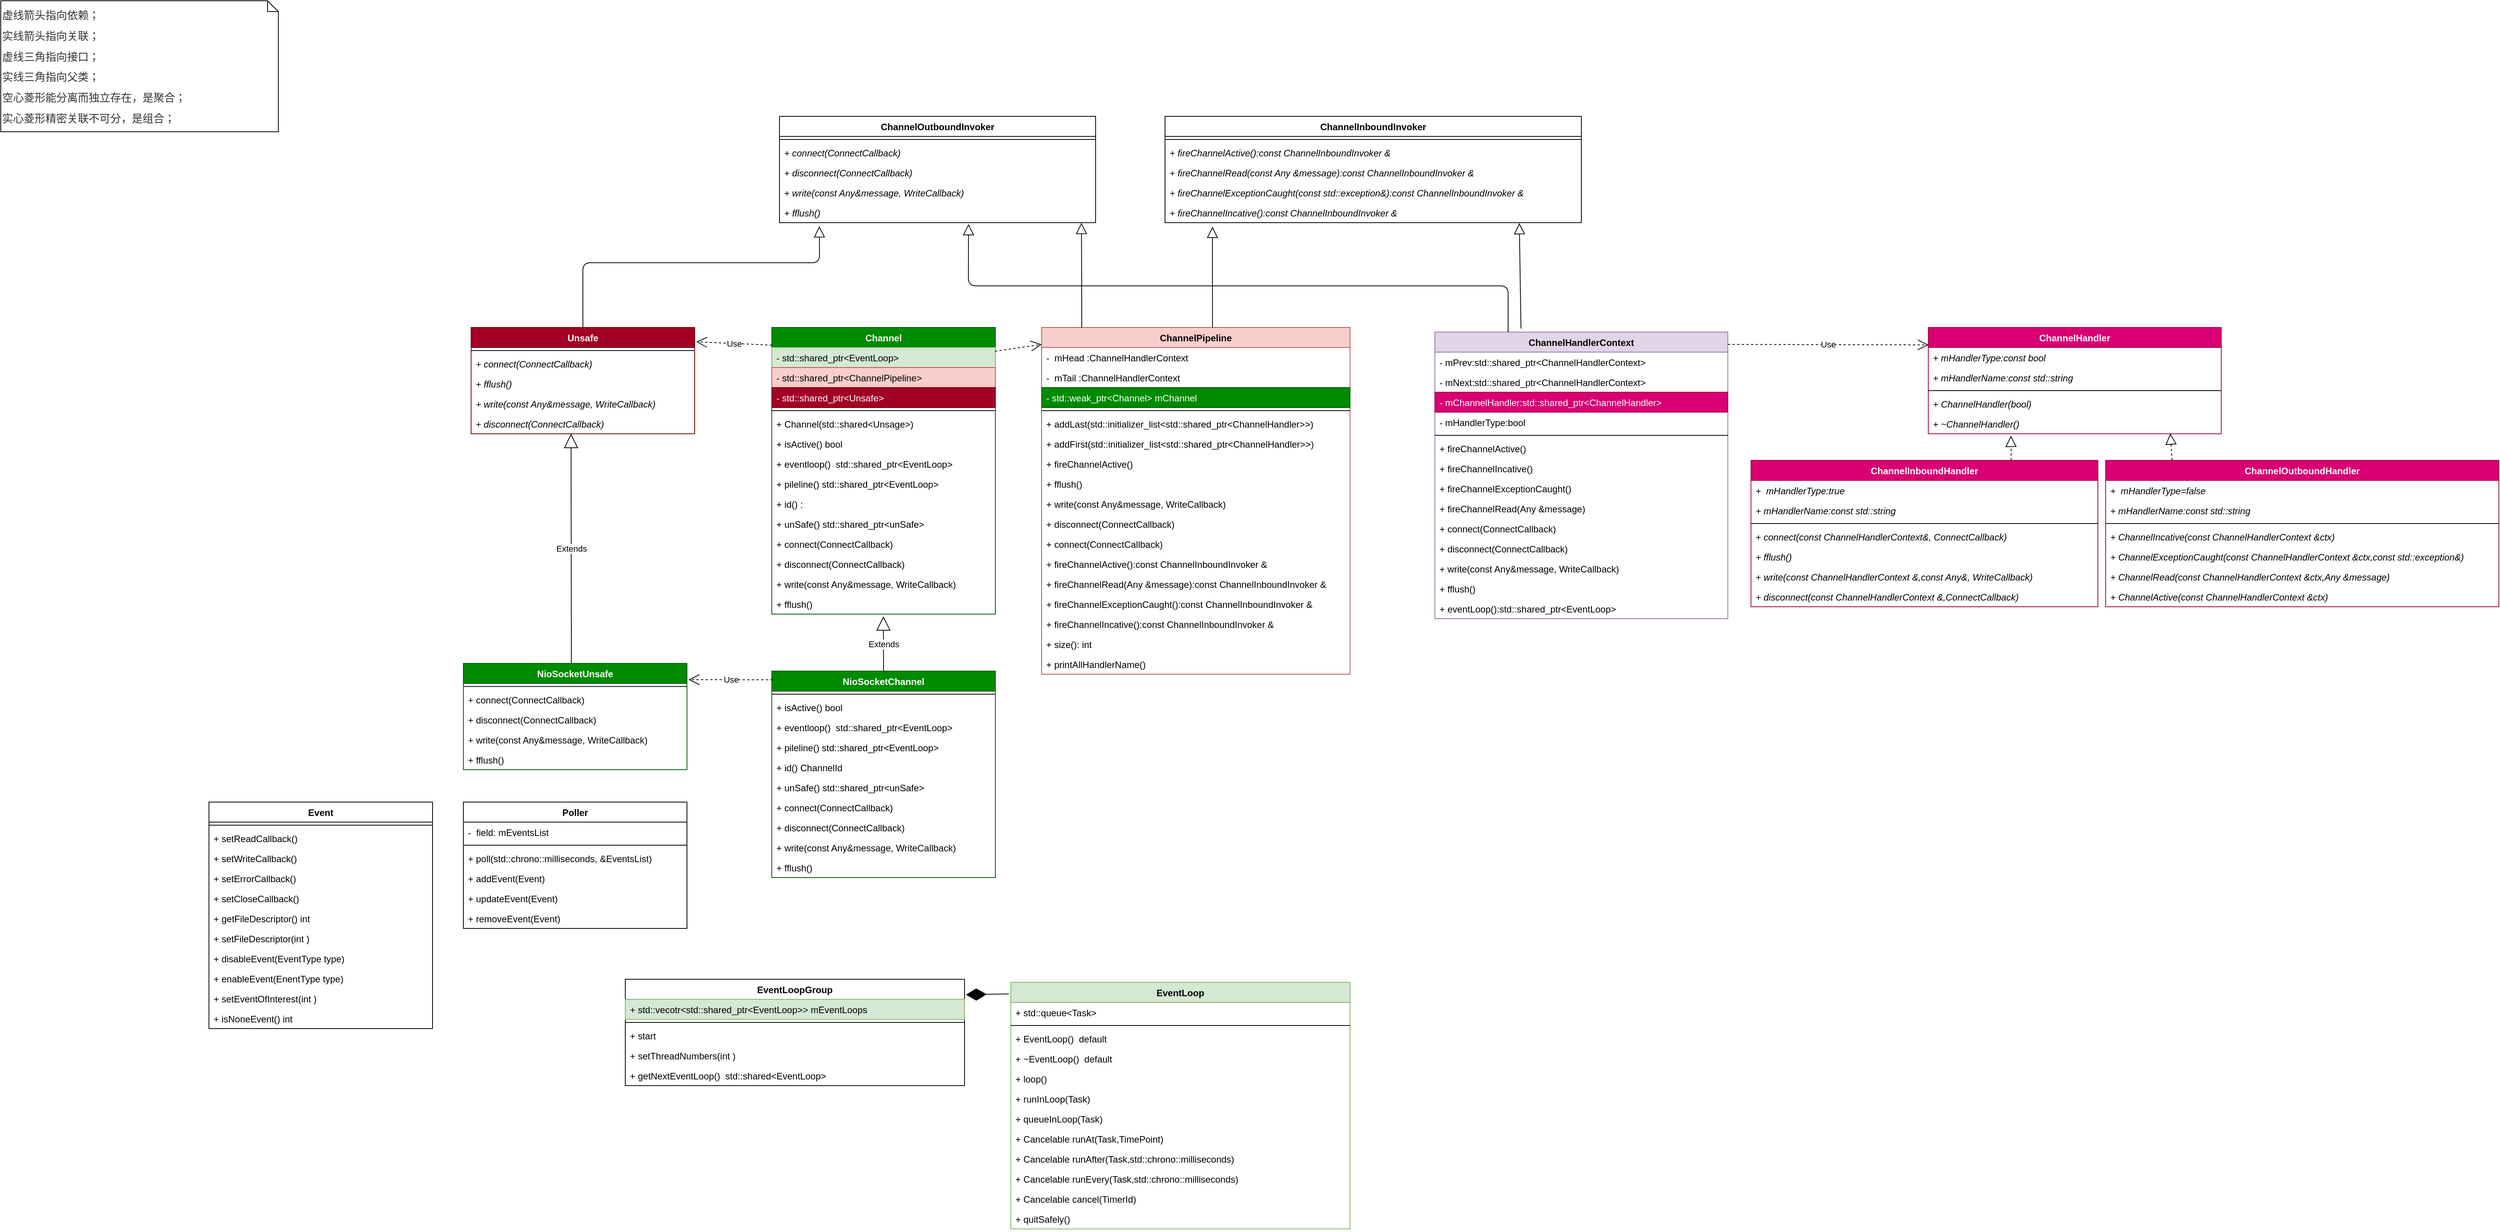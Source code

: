 <mxfile version="12.2.6" type="github" pages="4">
  <diagram name="类图" id="c4acf3e9-155e-7222-9cf6-157b1a14988f">
    <mxGraphModel dx="2505" dy="1510" grid="1" gridSize="10" guides="1" tooltips="1" connect="1" arrows="1" fold="1" page="1" pageScale="1" pageWidth="850" pageHeight="1100" background="#ffffff" math="0" shadow="0">
      <root>
        <mxCell id="0"/>
        <mxCell id="1" parent="0"/>
        <mxCell id="_bCPvopoZGER6yHDOMZf-1" value="ChannelOutboundInvoker" style="swimlane;fontStyle=1;align=center;verticalAlign=top;childLayout=stackLayout;horizontal=1;startSize=26;horizontalStack=0;resizeParent=1;resizeParentMax=0;resizeLast=0;collapsible=1;marginBottom=0;" parent="1" vertex="1">
          <mxGeometry x="-60" y="40" width="410" height="138" as="geometry"/>
        </mxCell>
        <mxCell id="_bCPvopoZGER6yHDOMZf-3" value="" style="line;strokeWidth=1;fillColor=none;align=left;verticalAlign=middle;spacingTop=-1;spacingLeft=3;spacingRight=3;rotatable=0;labelPosition=right;points=[];portConstraint=eastwest;" parent="_bCPvopoZGER6yHDOMZf-1" vertex="1">
          <mxGeometry y="26" width="410" height="8" as="geometry"/>
        </mxCell>
        <mxCell id="_bCPvopoZGER6yHDOMZf-4" value="+ connect(ConnectCallback)" style="text;strokeColor=none;fillColor=none;align=left;verticalAlign=top;spacingLeft=4;spacingRight=4;overflow=hidden;rotatable=0;points=[[0,0.5],[1,0.5]];portConstraint=eastwest;fontStyle=2" parent="_bCPvopoZGER6yHDOMZf-1" vertex="1">
          <mxGeometry y="34" width="410" height="26" as="geometry"/>
        </mxCell>
        <mxCell id="_bCPvopoZGER6yHDOMZf-10" value="+ disconnect(ConnectCallback)" style="text;strokeColor=none;fillColor=none;align=left;verticalAlign=top;spacingLeft=4;spacingRight=4;overflow=hidden;rotatable=0;points=[[0,0.5],[1,0.5]];portConstraint=eastwest;fontStyle=2" parent="_bCPvopoZGER6yHDOMZf-1" vertex="1">
          <mxGeometry y="60" width="410" height="26" as="geometry"/>
        </mxCell>
        <mxCell id="_bCPvopoZGER6yHDOMZf-11" value="+ write(const Any&amp;message, WriteCallback)" style="text;strokeColor=none;fillColor=none;align=left;verticalAlign=top;spacingLeft=4;spacingRight=4;overflow=hidden;rotatable=0;points=[[0,0.5],[1,0.5]];portConstraint=eastwest;fontStyle=2" parent="_bCPvopoZGER6yHDOMZf-1" vertex="1">
          <mxGeometry y="86" width="410" height="26" as="geometry"/>
        </mxCell>
        <mxCell id="_bCPvopoZGER6yHDOMZf-24" value="+ fflush()" style="text;strokeColor=none;fillColor=none;align=left;verticalAlign=top;spacingLeft=4;spacingRight=4;overflow=hidden;rotatable=0;points=[[0,0.5],[1,0.5]];portConstraint=eastwest;fontStyle=2" parent="_bCPvopoZGER6yHDOMZf-1" vertex="1">
          <mxGeometry y="112" width="410" height="26" as="geometry"/>
        </mxCell>
        <mxCell id="_bCPvopoZGER6yHDOMZf-13" value="Channel" style="swimlane;fontStyle=1;align=center;verticalAlign=top;childLayout=stackLayout;horizontal=1;startSize=26;horizontalStack=0;resizeParent=1;resizeParentMax=0;resizeLast=0;collapsible=1;marginBottom=0;fillColor=#008a00;strokeColor=#005700;fontColor=#ffffff;" parent="1" vertex="1">
          <mxGeometry x="-70" y="314" width="290" height="372" as="geometry"/>
        </mxCell>
        <mxCell id="lD_bm00DhUS5vVNwzztA-4" value="- std::shared_ptr&lt;EventLoop&gt;" style="text;strokeColor=#82b366;fillColor=#d5e8d4;align=left;verticalAlign=top;spacingLeft=4;spacingRight=4;overflow=hidden;rotatable=0;points=[[0,0.5],[1,0.5]];portConstraint=eastwest;" vertex="1" parent="_bCPvopoZGER6yHDOMZf-13">
          <mxGeometry y="26" width="290" height="26" as="geometry"/>
        </mxCell>
        <mxCell id="lD_bm00DhUS5vVNwzztA-5" value="- std::shared_ptr&lt;ChannelPipeline&gt;" style="text;strokeColor=#b85450;fillColor=#f8cecc;align=left;verticalAlign=top;spacingLeft=4;spacingRight=4;overflow=hidden;rotatable=0;points=[[0,0.5],[1,0.5]];portConstraint=eastwest;" vertex="1" parent="_bCPvopoZGER6yHDOMZf-13">
          <mxGeometry y="52" width="290" height="26" as="geometry"/>
        </mxCell>
        <mxCell id="LE5t4aOmRZs7r9tAiKSN-57" value="- std::shared_ptr&lt;Unsafe&gt;" style="text;strokeColor=#6F0000;fillColor=#a20025;align=left;verticalAlign=top;spacingLeft=4;spacingRight=4;overflow=hidden;rotatable=0;points=[[0,0.5],[1,0.5]];portConstraint=eastwest;fontColor=#ffffff;" vertex="1" parent="_bCPvopoZGER6yHDOMZf-13">
          <mxGeometry y="78" width="290" height="26" as="geometry"/>
        </mxCell>
        <mxCell id="_bCPvopoZGER6yHDOMZf-16" value="" style="line;strokeWidth=1;fillColor=none;align=left;verticalAlign=middle;spacingTop=-1;spacingLeft=3;spacingRight=3;rotatable=0;labelPosition=right;points=[];portConstraint=eastwest;" parent="_bCPvopoZGER6yHDOMZf-13" vertex="1">
          <mxGeometry y="104" width="290" height="8" as="geometry"/>
        </mxCell>
        <mxCell id="lD_bm00DhUS5vVNwzztA-3" value="+ Channel(std::shared&lt;Unsage&gt;)" style="text;strokeColor=none;fillColor=none;align=left;verticalAlign=top;spacingLeft=4;spacingRight=4;overflow=hidden;rotatable=0;points=[[0,0.5],[1,0.5]];portConstraint=eastwest;" vertex="1" parent="_bCPvopoZGER6yHDOMZf-13">
          <mxGeometry y="112" width="290" height="26" as="geometry"/>
        </mxCell>
        <mxCell id="LE5t4aOmRZs7r9tAiKSN-59" value="+ isActive() bool" style="text;strokeColor=none;fillColor=none;align=left;verticalAlign=top;spacingLeft=4;spacingRight=4;overflow=hidden;rotatable=0;points=[[0,0.5],[1,0.5]];portConstraint=eastwest;" vertex="1" parent="_bCPvopoZGER6yHDOMZf-13">
          <mxGeometry y="138" width="290" height="26" as="geometry"/>
        </mxCell>
        <mxCell id="_bCPvopoZGER6yHDOMZf-18" value="+ eventloop()  std::shared_ptr&lt;EventLoop&gt;" style="text;strokeColor=none;fillColor=none;align=left;verticalAlign=top;spacingLeft=4;spacingRight=4;overflow=hidden;rotatable=0;points=[[0,0.5],[1,0.5]];portConstraint=eastwest;" parent="_bCPvopoZGER6yHDOMZf-13" vertex="1">
          <mxGeometry y="164" width="290" height="26" as="geometry"/>
        </mxCell>
        <mxCell id="_bCPvopoZGER6yHDOMZf-19" value="+ pileline() std::shared_ptr&lt;EventLoop&gt;" style="text;strokeColor=none;fillColor=none;align=left;verticalAlign=top;spacingLeft=4;spacingRight=4;overflow=hidden;rotatable=0;points=[[0,0.5],[1,0.5]];portConstraint=eastwest;" parent="_bCPvopoZGER6yHDOMZf-13" vertex="1">
          <mxGeometry y="190" width="290" height="26" as="geometry"/>
        </mxCell>
        <mxCell id="R8XJ__2D7Tir7pTzeOZv-1" value="+ id() :" style="text;strokeColor=none;fillColor=none;align=left;verticalAlign=top;spacingLeft=4;spacingRight=4;overflow=hidden;rotatable=0;points=[[0,0.5],[1,0.5]];portConstraint=eastwest;" parent="_bCPvopoZGER6yHDOMZf-13" vertex="1">
          <mxGeometry y="216" width="290" height="26" as="geometry"/>
        </mxCell>
        <mxCell id="R8XJ__2D7Tir7pTzeOZv-2" value="+ unSafe() std::shared_ptr&lt;unSafe&gt;" style="text;strokeColor=none;fillColor=none;align=left;verticalAlign=top;spacingLeft=4;spacingRight=4;overflow=hidden;rotatable=0;points=[[0,0.5],[1,0.5]];portConstraint=eastwest;fontStyle=0" parent="_bCPvopoZGER6yHDOMZf-13" vertex="1">
          <mxGeometry y="242" width="290" height="26" as="geometry"/>
        </mxCell>
        <mxCell id="LE5t4aOmRZs7r9tAiKSN-30" value="+ connect(ConnectCallback)" style="text;strokeColor=none;fillColor=none;align=left;verticalAlign=top;spacingLeft=4;spacingRight=4;overflow=hidden;rotatable=0;points=[[0,0.5],[1,0.5]];portConstraint=eastwest;fontStyle=0" vertex="1" parent="_bCPvopoZGER6yHDOMZf-13">
          <mxGeometry y="268" width="290" height="26" as="geometry"/>
        </mxCell>
        <mxCell id="LE5t4aOmRZs7r9tAiKSN-31" value="+ disconnect(ConnectCallback)" style="text;strokeColor=none;fillColor=none;align=left;verticalAlign=top;spacingLeft=4;spacingRight=4;overflow=hidden;rotatable=0;points=[[0,0.5],[1,0.5]];portConstraint=eastwest;fontStyle=0" vertex="1" parent="_bCPvopoZGER6yHDOMZf-13">
          <mxGeometry y="294" width="290" height="26" as="geometry"/>
        </mxCell>
        <mxCell id="LE5t4aOmRZs7r9tAiKSN-32" value="+ write(const Any&amp;message, WriteCallback)" style="text;strokeColor=none;fillColor=none;align=left;verticalAlign=top;spacingLeft=4;spacingRight=4;overflow=hidden;rotatable=0;points=[[0,0.5],[1,0.5]];portConstraint=eastwest;fontStyle=0" vertex="1" parent="_bCPvopoZGER6yHDOMZf-13">
          <mxGeometry y="320" width="290" height="26" as="geometry"/>
        </mxCell>
        <mxCell id="LE5t4aOmRZs7r9tAiKSN-33" value="+ fflush()" style="text;strokeColor=none;fillColor=none;align=left;verticalAlign=top;spacingLeft=4;spacingRight=4;overflow=hidden;rotatable=0;points=[[0,0.5],[1,0.5]];portConstraint=eastwest;fontStyle=0" vertex="1" parent="_bCPvopoZGER6yHDOMZf-13">
          <mxGeometry y="346" width="290" height="26" as="geometry"/>
        </mxCell>
        <mxCell id="_bCPvopoZGER6yHDOMZf-26" value="" style="endArrow=block;endFill=0;endSize=12;html=1;entryX=0.126;entryY=1.176;entryDx=0;entryDy=0;entryPerimeter=0;exitX=0.5;exitY=0;exitDx=0;exitDy=0;" parent="1" target="_bCPvopoZGER6yHDOMZf-24" edge="1" source="LE5t4aOmRZs7r9tAiKSN-20">
          <mxGeometry width="160" relative="1" as="geometry">
            <mxPoint x="-270" y="269" as="sourcePoint"/>
            <mxPoint x="-270" y="140" as="targetPoint"/>
            <Array as="points">
              <mxPoint x="-315" y="230"/>
              <mxPoint x="-8" y="230"/>
            </Array>
          </mxGeometry>
        </mxCell>
        <mxCell id="_bCPvopoZGER6yHDOMZf-28" value="EventLoop" style="swimlane;fontStyle=1;align=center;verticalAlign=top;childLayout=stackLayout;horizontal=1;startSize=26;horizontalStack=0;resizeParent=1;resizeParentMax=0;resizeLast=0;collapsible=1;marginBottom=0;fillColor=#d5e8d4;strokeColor=#82b366;" parent="1" vertex="1">
          <mxGeometry x="240" y="1164" width="440" height="320" as="geometry"/>
        </mxCell>
        <mxCell id="_bCPvopoZGER6yHDOMZf-104" value="+ std::queue&lt;Task&gt;" style="text;strokeColor=none;fillColor=none;align=left;verticalAlign=top;spacingLeft=4;spacingRight=4;overflow=hidden;rotatable=0;points=[[0,0.5],[1,0.5]];portConstraint=eastwest;" parent="_bCPvopoZGER6yHDOMZf-28" vertex="1">
          <mxGeometry y="26" width="440" height="26" as="geometry"/>
        </mxCell>
        <mxCell id="_bCPvopoZGER6yHDOMZf-31" value="" style="line;strokeWidth=1;fillColor=none;align=left;verticalAlign=middle;spacingTop=-1;spacingLeft=3;spacingRight=3;rotatable=0;labelPosition=right;points=[];portConstraint=eastwest;" parent="_bCPvopoZGER6yHDOMZf-28" vertex="1">
          <mxGeometry y="52" width="440" height="8" as="geometry"/>
        </mxCell>
        <mxCell id="lD_bm00DhUS5vVNwzztA-2" value="+ EventLoop()  default" style="text;align=left;verticalAlign=top;spacingLeft=4;spacingRight=4;overflow=hidden;rotatable=0;points=[[0,0.5],[1,0.5]];portConstraint=eastwest;" vertex="1" parent="_bCPvopoZGER6yHDOMZf-28">
          <mxGeometry y="60" width="440" height="26" as="geometry"/>
        </mxCell>
        <mxCell id="lD_bm00DhUS5vVNwzztA-1" value="+ ~EventLoop()  default" style="text;align=left;verticalAlign=top;spacingLeft=4;spacingRight=4;overflow=hidden;rotatable=0;points=[[0,0.5],[1,0.5]];portConstraint=eastwest;" vertex="1" parent="_bCPvopoZGER6yHDOMZf-28">
          <mxGeometry y="86" width="440" height="26" as="geometry"/>
        </mxCell>
        <mxCell id="_bCPvopoZGER6yHDOMZf-32" value="+ loop()" style="text;strokeColor=none;fillColor=none;align=left;verticalAlign=top;spacingLeft=4;spacingRight=4;overflow=hidden;rotatable=0;points=[[0,0.5],[1,0.5]];portConstraint=eastwest;" parent="_bCPvopoZGER6yHDOMZf-28" vertex="1">
          <mxGeometry y="112" width="440" height="26" as="geometry"/>
        </mxCell>
        <mxCell id="_bCPvopoZGER6yHDOMZf-87" value="+ runInLoop(Task)" style="text;strokeColor=none;fillColor=none;align=left;verticalAlign=top;spacingLeft=4;spacingRight=4;overflow=hidden;rotatable=0;points=[[0,0.5],[1,0.5]];portConstraint=eastwest;" parent="_bCPvopoZGER6yHDOMZf-28" vertex="1">
          <mxGeometry y="138" width="440" height="26" as="geometry"/>
        </mxCell>
        <mxCell id="_bCPvopoZGER6yHDOMZf-33" value="+ queueInLoop(Task)" style="text;strokeColor=none;fillColor=none;align=left;verticalAlign=top;spacingLeft=4;spacingRight=4;overflow=hidden;rotatable=0;points=[[0,0.5],[1,0.5]];portConstraint=eastwest;" parent="_bCPvopoZGER6yHDOMZf-28" vertex="1">
          <mxGeometry y="164" width="440" height="26" as="geometry"/>
        </mxCell>
        <mxCell id="_bCPvopoZGER6yHDOMZf-37" value="+ Cancelable runAt(Task,TimePoint)" style="text;strokeColor=none;fillColor=none;align=left;verticalAlign=top;spacingLeft=4;spacingRight=4;overflow=hidden;rotatable=0;points=[[0,0.5],[1,0.5]];portConstraint=eastwest;" parent="_bCPvopoZGER6yHDOMZf-28" vertex="1">
          <mxGeometry y="190" width="440" height="26" as="geometry"/>
        </mxCell>
        <mxCell id="_bCPvopoZGER6yHDOMZf-38" value="+ Cancelable runAfter(Task,std::chrono::milliseconds)" style="text;strokeColor=none;fillColor=none;align=left;verticalAlign=top;spacingLeft=4;spacingRight=4;overflow=hidden;rotatable=0;points=[[0,0.5],[1,0.5]];portConstraint=eastwest;" parent="_bCPvopoZGER6yHDOMZf-28" vertex="1">
          <mxGeometry y="216" width="440" height="26" as="geometry"/>
        </mxCell>
        <mxCell id="_bCPvopoZGER6yHDOMZf-42" value="+ Cancelable runEvery(Task,std::chrono::milliseconds)" style="text;strokeColor=none;fillColor=none;align=left;verticalAlign=top;spacingLeft=4;spacingRight=4;overflow=hidden;rotatable=0;points=[[0,0.5],[1,0.5]];portConstraint=eastwest;" parent="_bCPvopoZGER6yHDOMZf-28" vertex="1">
          <mxGeometry y="242" width="440" height="26" as="geometry"/>
        </mxCell>
        <mxCell id="_bCPvopoZGER6yHDOMZf-43" value="+ Cancelable cancel(TimerId)" style="text;strokeColor=none;fillColor=none;align=left;verticalAlign=top;spacingLeft=4;spacingRight=4;overflow=hidden;rotatable=0;points=[[0,0.5],[1,0.5]];portConstraint=eastwest;" parent="_bCPvopoZGER6yHDOMZf-28" vertex="1">
          <mxGeometry y="268" width="440" height="26" as="geometry"/>
        </mxCell>
        <mxCell id="_bCPvopoZGER6yHDOMZf-34" value="+ quitSafely()" style="text;strokeColor=none;fillColor=none;align=left;verticalAlign=top;spacingLeft=4;spacingRight=4;overflow=hidden;rotatable=0;points=[[0,0.5],[1,0.5]];portConstraint=eastwest;" parent="_bCPvopoZGER6yHDOMZf-28" vertex="1">
          <mxGeometry y="294" width="440" height="26" as="geometry"/>
        </mxCell>
        <mxCell id="_bCPvopoZGER6yHDOMZf-46" value="Poller" style="swimlane;fontStyle=1;align=center;verticalAlign=top;childLayout=stackLayout;horizontal=1;startSize=26;horizontalStack=0;resizeParent=1;resizeParentMax=0;resizeLast=0;collapsible=1;marginBottom=0;" parent="1" vertex="1">
          <mxGeometry x="-470" y="930" width="290" height="164" as="geometry"/>
        </mxCell>
        <mxCell id="_bCPvopoZGER6yHDOMZf-47" value="-  field: mEventsList" style="text;strokeColor=none;fillColor=none;align=left;verticalAlign=top;spacingLeft=4;spacingRight=4;overflow=hidden;rotatable=0;points=[[0,0.5],[1,0.5]];portConstraint=eastwest;" parent="_bCPvopoZGER6yHDOMZf-46" vertex="1">
          <mxGeometry y="26" width="290" height="26" as="geometry"/>
        </mxCell>
        <mxCell id="_bCPvopoZGER6yHDOMZf-49" value="" style="line;strokeWidth=1;fillColor=none;align=left;verticalAlign=middle;spacingTop=-1;spacingLeft=3;spacingRight=3;rotatable=0;labelPosition=right;points=[];portConstraint=eastwest;" parent="_bCPvopoZGER6yHDOMZf-46" vertex="1">
          <mxGeometry y="52" width="290" height="8" as="geometry"/>
        </mxCell>
        <mxCell id="_bCPvopoZGER6yHDOMZf-50" value="+ poll(std::chrono::milliseconds, &amp;EventsList)" style="text;strokeColor=none;fillColor=none;align=left;verticalAlign=top;spacingLeft=4;spacingRight=4;overflow=hidden;rotatable=0;points=[[0,0.5],[1,0.5]];portConstraint=eastwest;fontStyle=0" parent="_bCPvopoZGER6yHDOMZf-46" vertex="1">
          <mxGeometry y="60" width="290" height="26" as="geometry"/>
        </mxCell>
        <mxCell id="_bCPvopoZGER6yHDOMZf-51" value="+ addEvent(Event)" style="text;strokeColor=none;fillColor=none;align=left;verticalAlign=top;spacingLeft=4;spacingRight=4;overflow=hidden;rotatable=0;points=[[0,0.5],[1,0.5]];portConstraint=eastwest;fontStyle=0" parent="_bCPvopoZGER6yHDOMZf-46" vertex="1">
          <mxGeometry y="86" width="290" height="26" as="geometry"/>
        </mxCell>
        <mxCell id="_bCPvopoZGER6yHDOMZf-77" value="+ updateEvent(Event)" style="text;strokeColor=none;fillColor=none;align=left;verticalAlign=top;spacingLeft=4;spacingRight=4;overflow=hidden;rotatable=0;points=[[0,0.5],[1,0.5]];portConstraint=eastwest;fontStyle=0" parent="_bCPvopoZGER6yHDOMZf-46" vertex="1">
          <mxGeometry y="112" width="290" height="26" as="geometry"/>
        </mxCell>
        <mxCell id="_bCPvopoZGER6yHDOMZf-78" value="+ removeEvent(Event)" style="text;strokeColor=none;fillColor=none;align=left;verticalAlign=top;spacingLeft=4;spacingRight=4;overflow=hidden;rotatable=0;points=[[0,0.5],[1,0.5]];portConstraint=eastwest;fontStyle=0" parent="_bCPvopoZGER6yHDOMZf-46" vertex="1">
          <mxGeometry y="138" width="290" height="26" as="geometry"/>
        </mxCell>
        <mxCell id="_bCPvopoZGER6yHDOMZf-53" value="Event" style="swimlane;fontStyle=1;align=center;verticalAlign=top;childLayout=stackLayout;horizontal=1;startSize=26;horizontalStack=0;resizeParent=1;resizeParentMax=0;resizeLast=0;collapsible=1;marginBottom=0;" parent="1" vertex="1">
          <mxGeometry x="-800" y="930" width="290" height="294" as="geometry"/>
        </mxCell>
        <mxCell id="_bCPvopoZGER6yHDOMZf-56" value="" style="line;strokeWidth=1;fillColor=none;align=left;verticalAlign=middle;spacingTop=-1;spacingLeft=3;spacingRight=3;rotatable=0;labelPosition=right;points=[];portConstraint=eastwest;" parent="_bCPvopoZGER6yHDOMZf-53" vertex="1">
          <mxGeometry y="26" width="290" height="8" as="geometry"/>
        </mxCell>
        <mxCell id="_bCPvopoZGER6yHDOMZf-58" value="+ setReadCallback()" style="text;strokeColor=none;fillColor=none;align=left;verticalAlign=top;spacingLeft=4;spacingRight=4;overflow=hidden;rotatable=0;points=[[0,0.5],[1,0.5]];portConstraint=eastwest;" parent="_bCPvopoZGER6yHDOMZf-53" vertex="1">
          <mxGeometry y="34" width="290" height="26" as="geometry"/>
        </mxCell>
        <mxCell id="_bCPvopoZGER6yHDOMZf-60" value="+ setWriteCallback()" style="text;strokeColor=none;fillColor=none;align=left;verticalAlign=top;spacingLeft=4;spacingRight=4;overflow=hidden;rotatable=0;points=[[0,0.5],[1,0.5]];portConstraint=eastwest;" parent="_bCPvopoZGER6yHDOMZf-53" vertex="1">
          <mxGeometry y="60" width="290" height="26" as="geometry"/>
        </mxCell>
        <mxCell id="_bCPvopoZGER6yHDOMZf-61" value="+ setErrorCallback()" style="text;strokeColor=none;fillColor=none;align=left;verticalAlign=top;spacingLeft=4;spacingRight=4;overflow=hidden;rotatable=0;points=[[0,0.5],[1,0.5]];portConstraint=eastwest;" parent="_bCPvopoZGER6yHDOMZf-53" vertex="1">
          <mxGeometry y="86" width="290" height="26" as="geometry"/>
        </mxCell>
        <mxCell id="_bCPvopoZGER6yHDOMZf-62" value="+ setCloseCallback()" style="text;strokeColor=none;fillColor=none;align=left;verticalAlign=top;spacingLeft=4;spacingRight=4;overflow=hidden;rotatable=0;points=[[0,0.5],[1,0.5]];portConstraint=eastwest;" parent="_bCPvopoZGER6yHDOMZf-53" vertex="1">
          <mxGeometry y="112" width="290" height="26" as="geometry"/>
        </mxCell>
        <mxCell id="_bCPvopoZGER6yHDOMZf-63" value="+ getFileDescriptor() int" style="text;strokeColor=none;fillColor=none;align=left;verticalAlign=top;spacingLeft=4;spacingRight=4;overflow=hidden;rotatable=0;points=[[0,0.5],[1,0.5]];portConstraint=eastwest;" parent="_bCPvopoZGER6yHDOMZf-53" vertex="1">
          <mxGeometry y="138" width="290" height="26" as="geometry"/>
        </mxCell>
        <mxCell id="_bCPvopoZGER6yHDOMZf-64" value="+ setFileDescriptor(int )" style="text;strokeColor=none;fillColor=none;align=left;verticalAlign=top;spacingLeft=4;spacingRight=4;overflow=hidden;rotatable=0;points=[[0,0.5],[1,0.5]];portConstraint=eastwest;" parent="_bCPvopoZGER6yHDOMZf-53" vertex="1">
          <mxGeometry y="164" width="290" height="26" as="geometry"/>
        </mxCell>
        <mxCell id="_bCPvopoZGER6yHDOMZf-69" value="+ disableEvent(EventType type)" style="text;strokeColor=none;fillColor=none;align=left;verticalAlign=top;spacingLeft=4;spacingRight=4;overflow=hidden;rotatable=0;points=[[0,0.5],[1,0.5]];portConstraint=eastwest;" parent="_bCPvopoZGER6yHDOMZf-53" vertex="1">
          <mxGeometry y="190" width="290" height="26" as="geometry"/>
        </mxCell>
        <mxCell id="_bCPvopoZGER6yHDOMZf-70" value="+ enableEvent(EnentType type)" style="text;strokeColor=none;fillColor=none;align=left;verticalAlign=top;spacingLeft=4;spacingRight=4;overflow=hidden;rotatable=0;points=[[0,0.5],[1,0.5]];portConstraint=eastwest;" parent="_bCPvopoZGER6yHDOMZf-53" vertex="1">
          <mxGeometry y="216" width="290" height="26" as="geometry"/>
        </mxCell>
        <mxCell id="_bCPvopoZGER6yHDOMZf-74" value="+ setEventOfInterest(int )" style="text;strokeColor=none;fillColor=none;align=left;verticalAlign=top;spacingLeft=4;spacingRight=4;overflow=hidden;rotatable=0;points=[[0,0.5],[1,0.5]];portConstraint=eastwest;" parent="_bCPvopoZGER6yHDOMZf-53" vertex="1">
          <mxGeometry y="242" width="290" height="26" as="geometry"/>
        </mxCell>
        <mxCell id="_bCPvopoZGER6yHDOMZf-76" value="+ isNoneEvent() int" style="text;strokeColor=none;fillColor=none;align=left;verticalAlign=top;spacingLeft=4;spacingRight=4;overflow=hidden;rotatable=0;points=[[0,0.5],[1,0.5]];portConstraint=eastwest;" parent="_bCPvopoZGER6yHDOMZf-53" vertex="1">
          <mxGeometry y="268" width="290" height="26" as="geometry"/>
        </mxCell>
        <mxCell id="_bCPvopoZGER6yHDOMZf-89" value="ChannelPipeline" style="swimlane;fontStyle=1;align=center;verticalAlign=top;childLayout=stackLayout;horizontal=1;startSize=26;horizontalStack=0;resizeParent=1;resizeParentMax=0;resizeLast=0;collapsible=1;marginBottom=0;fillColor=#f8cecc;strokeColor=#b85450;" parent="1" vertex="1">
          <mxGeometry x="280" y="314" width="400" height="450" as="geometry"/>
        </mxCell>
        <mxCell id="_bCPvopoZGER6yHDOMZf-91" value="-  mHead :ChannelHandlerContext" style="text;align=left;verticalAlign=top;spacingLeft=4;spacingRight=4;overflow=hidden;rotatable=0;points=[[0,0.5],[1,0.5]];portConstraint=eastwest;" parent="_bCPvopoZGER6yHDOMZf-89" vertex="1">
          <mxGeometry y="26" width="400" height="26" as="geometry"/>
        </mxCell>
        <mxCell id="_bCPvopoZGER6yHDOMZf-103" value="-  mTail :ChannelHandlerContext" style="text;align=left;verticalAlign=top;spacingLeft=4;spacingRight=4;overflow=hidden;rotatable=0;points=[[0,0.5],[1,0.5]];portConstraint=eastwest;" parent="_bCPvopoZGER6yHDOMZf-89" vertex="1">
          <mxGeometry y="52" width="400" height="26" as="geometry"/>
        </mxCell>
        <mxCell id="lD_bm00DhUS5vVNwzztA-12" value="- std::weak_ptr&lt;Channel&gt; mChannel" style="text;strokeColor=#005700;fillColor=#008a00;align=left;verticalAlign=top;spacingLeft=4;spacingRight=4;overflow=hidden;rotatable=0;points=[[0,0.5],[1,0.5]];portConstraint=eastwest;fontColor=#ffffff;" vertex="1" parent="_bCPvopoZGER6yHDOMZf-89">
          <mxGeometry y="78" width="400" height="26" as="geometry"/>
        </mxCell>
        <mxCell id="_bCPvopoZGER6yHDOMZf-90" value="" style="line;strokeWidth=1;fillColor=none;align=left;verticalAlign=middle;spacingTop=-1;spacingLeft=3;spacingRight=3;rotatable=0;labelPosition=right;points=[];portConstraint=eastwest;" parent="_bCPvopoZGER6yHDOMZf-89" vertex="1">
          <mxGeometry y="104" width="400" height="8" as="geometry"/>
        </mxCell>
        <mxCell id="_bCPvopoZGER6yHDOMZf-94" value="+ addLast(std::initializer_list&lt;std::shared_ptr&lt;ChannelHandler&gt;&gt;)" style="text;strokeColor=none;fillColor=none;align=left;verticalAlign=top;spacingLeft=4;spacingRight=4;overflow=hidden;rotatable=0;points=[[0,0.5],[1,0.5]];portConstraint=eastwest;" parent="_bCPvopoZGER6yHDOMZf-89" vertex="1">
          <mxGeometry y="112" width="400" height="26" as="geometry"/>
        </mxCell>
        <mxCell id="_bCPvopoZGER6yHDOMZf-102" value="+ addFirst(std::initializer_list&lt;std::shared_ptr&lt;ChannelHandler&gt;&gt;)" style="text;strokeColor=none;fillColor=none;align=left;verticalAlign=top;spacingLeft=4;spacingRight=4;overflow=hidden;rotatable=0;points=[[0,0.5],[1,0.5]];portConstraint=eastwest;" parent="_bCPvopoZGER6yHDOMZf-89" vertex="1">
          <mxGeometry y="138" width="400" height="26" as="geometry"/>
        </mxCell>
        <mxCell id="LE5t4aOmRZs7r9tAiKSN-4" value="+ fireChannelActive()" style="text;strokeColor=none;fillColor=none;align=left;verticalAlign=top;spacingLeft=4;spacingRight=4;overflow=hidden;rotatable=0;points=[[0,0.5],[1,0.5]];portConstraint=eastwest;fontStyle=0" vertex="1" parent="_bCPvopoZGER6yHDOMZf-89">
          <mxGeometry y="164" width="400" height="26" as="geometry"/>
        </mxCell>
        <mxCell id="LE5t4aOmRZs7r9tAiKSN-11" value="+ fflush()" style="text;strokeColor=none;fillColor=none;align=left;verticalAlign=top;spacingLeft=4;spacingRight=4;overflow=hidden;rotatable=0;points=[[0,0.5],[1,0.5]];portConstraint=eastwest;fontStyle=0" vertex="1" parent="_bCPvopoZGER6yHDOMZf-89">
          <mxGeometry y="190" width="400" height="26" as="geometry"/>
        </mxCell>
        <mxCell id="LE5t4aOmRZs7r9tAiKSN-10" value="+ write(const Any&amp;message, WriteCallback)" style="text;strokeColor=none;fillColor=none;align=left;verticalAlign=top;spacingLeft=4;spacingRight=4;overflow=hidden;rotatable=0;points=[[0,0.5],[1,0.5]];portConstraint=eastwest;fontStyle=0" vertex="1" parent="_bCPvopoZGER6yHDOMZf-89">
          <mxGeometry y="216" width="400" height="26" as="geometry"/>
        </mxCell>
        <mxCell id="LE5t4aOmRZs7r9tAiKSN-9" value="+ disconnect(ConnectCallback)" style="text;strokeColor=none;fillColor=none;align=left;verticalAlign=top;spacingLeft=4;spacingRight=4;overflow=hidden;rotatable=0;points=[[0,0.5],[1,0.5]];portConstraint=eastwest;fontStyle=0" vertex="1" parent="_bCPvopoZGER6yHDOMZf-89">
          <mxGeometry y="242" width="400" height="26" as="geometry"/>
        </mxCell>
        <mxCell id="LE5t4aOmRZs7r9tAiKSN-8" value="+ connect(ConnectCallback)" style="text;strokeColor=none;fillColor=none;align=left;verticalAlign=top;spacingLeft=4;spacingRight=4;overflow=hidden;rotatable=0;points=[[0,0.5],[1,0.5]];portConstraint=eastwest;fontStyle=0" vertex="1" parent="_bCPvopoZGER6yHDOMZf-89">
          <mxGeometry y="268" width="400" height="26" as="geometry"/>
        </mxCell>
        <mxCell id="LE5t4aOmRZs7r9tAiKSN-15" value="+ fireChannelActive():const ChannelInboundInvoker &amp;" style="text;strokeColor=none;fillColor=none;align=left;verticalAlign=top;spacingLeft=4;spacingRight=4;overflow=hidden;rotatable=0;points=[[0,0.5],[1,0.5]];portConstraint=eastwest;fontStyle=0" vertex="1" parent="_bCPvopoZGER6yHDOMZf-89">
          <mxGeometry y="294" width="400" height="26" as="geometry"/>
        </mxCell>
        <mxCell id="LE5t4aOmRZs7r9tAiKSN-7" value="+ fireChannelRead(Any &amp;message):const ChannelInboundInvoker &amp;" style="text;strokeColor=none;fillColor=none;align=left;verticalAlign=top;spacingLeft=4;spacingRight=4;overflow=hidden;rotatable=0;points=[[0,0.5],[1,0.5]];portConstraint=eastwest;fontStyle=0" vertex="1" parent="_bCPvopoZGER6yHDOMZf-89">
          <mxGeometry y="320" width="400" height="26" as="geometry"/>
        </mxCell>
        <mxCell id="LE5t4aOmRZs7r9tAiKSN-6" value="+ fireChannelExceptionCaught():const ChannelInboundInvoker &amp;" style="text;strokeColor=none;fillColor=none;align=left;verticalAlign=top;spacingLeft=4;spacingRight=4;overflow=hidden;rotatable=0;points=[[0,0.5],[1,0.5]];portConstraint=eastwest;fontStyle=0" vertex="1" parent="_bCPvopoZGER6yHDOMZf-89">
          <mxGeometry y="346" width="400" height="26" as="geometry"/>
        </mxCell>
        <mxCell id="LE5t4aOmRZs7r9tAiKSN-5" value="+ fireChannelIncative():const ChannelInboundInvoker &amp;" style="text;strokeColor=none;fillColor=none;align=left;verticalAlign=top;spacingLeft=4;spacingRight=4;overflow=hidden;rotatable=0;points=[[0,0.5],[1,0.5]];portConstraint=eastwest;fontStyle=0" vertex="1" parent="_bCPvopoZGER6yHDOMZf-89">
          <mxGeometry y="372" width="400" height="26" as="geometry"/>
        </mxCell>
        <mxCell id="LE5t4aOmRZs7r9tAiKSN-12" value="+ size(): int" style="text;strokeColor=none;fillColor=none;align=left;verticalAlign=top;spacingLeft=4;spacingRight=4;overflow=hidden;rotatable=0;points=[[0,0.5],[1,0.5]];portConstraint=eastwest;fontStyle=0" vertex="1" parent="_bCPvopoZGER6yHDOMZf-89">
          <mxGeometry y="398" width="400" height="26" as="geometry"/>
        </mxCell>
        <mxCell id="LE5t4aOmRZs7r9tAiKSN-13" value="+ printAllHandlerName()" style="text;strokeColor=none;fillColor=none;align=left;verticalAlign=top;spacingLeft=4;spacingRight=4;overflow=hidden;rotatable=0;points=[[0,0.5],[1,0.5]];portConstraint=eastwest;fontStyle=0" vertex="1" parent="_bCPvopoZGER6yHDOMZf-89">
          <mxGeometry y="424" width="400" height="26" as="geometry"/>
        </mxCell>
        <mxCell id="_bCPvopoZGER6yHDOMZf-96" value="ChannelInboundInvoker" style="swimlane;fontStyle=1;align=center;verticalAlign=top;childLayout=stackLayout;horizontal=1;startSize=26;horizontalStack=0;resizeParent=1;resizeParentMax=0;resizeLast=0;collapsible=1;marginBottom=0;" parent="1" vertex="1">
          <mxGeometry x="440" y="40" width="540" height="138" as="geometry"/>
        </mxCell>
        <mxCell id="_bCPvopoZGER6yHDOMZf-97" value="" style="line;strokeWidth=1;fillColor=none;align=left;verticalAlign=middle;spacingTop=-1;spacingLeft=3;spacingRight=3;rotatable=0;labelPosition=right;points=[];portConstraint=eastwest;" parent="_bCPvopoZGER6yHDOMZf-96" vertex="1">
          <mxGeometry y="26" width="540" height="8" as="geometry"/>
        </mxCell>
        <mxCell id="_bCPvopoZGER6yHDOMZf-98" value="+ fireChannelActive():const ChannelInboundInvoker &amp;" style="text;strokeColor=none;fillColor=none;align=left;verticalAlign=top;spacingLeft=4;spacingRight=4;overflow=hidden;rotatable=0;points=[[0,0.5],[1,0.5]];portConstraint=eastwest;fontStyle=2" parent="_bCPvopoZGER6yHDOMZf-96" vertex="1">
          <mxGeometry y="34" width="540" height="26" as="geometry"/>
        </mxCell>
        <mxCell id="_bCPvopoZGER6yHDOMZf-100" value="+ fireChannelRead(const Any &amp;message):const ChannelInboundInvoker &amp;" style="text;strokeColor=none;fillColor=none;align=left;verticalAlign=top;spacingLeft=4;spacingRight=4;overflow=hidden;rotatable=0;points=[[0,0.5],[1,0.5]];portConstraint=eastwest;fontStyle=2" parent="_bCPvopoZGER6yHDOMZf-96" vertex="1">
          <mxGeometry y="60" width="540" height="26" as="geometry"/>
        </mxCell>
        <mxCell id="_bCPvopoZGER6yHDOMZf-101" value="+ fireChannelExceptionCaught(const std::exception&amp;):const ChannelInboundInvoker &amp;" style="text;strokeColor=none;fillColor=none;align=left;verticalAlign=top;spacingLeft=4;spacingRight=4;overflow=hidden;rotatable=0;points=[[0,0.5],[1,0.5]];portConstraint=eastwest;fontStyle=2" parent="_bCPvopoZGER6yHDOMZf-96" vertex="1">
          <mxGeometry y="86" width="540" height="26" as="geometry"/>
        </mxCell>
        <mxCell id="_bCPvopoZGER6yHDOMZf-99" value="+ fireChannelIncative():const ChannelInboundInvoker &amp;" style="text;strokeColor=none;fillColor=none;align=left;verticalAlign=top;spacingLeft=4;spacingRight=4;overflow=hidden;rotatable=0;points=[[0,0.5],[1,0.5]];portConstraint=eastwest;fontStyle=2" parent="_bCPvopoZGER6yHDOMZf-96" vertex="1">
          <mxGeometry y="112" width="540" height="26" as="geometry"/>
        </mxCell>
        <mxCell id="MLgw6Q418x1dAZeV79YQ-1" value="" style="endArrow=block;endFill=0;endSize=12;html=1;entryX=0.114;entryY=1.201;entryDx=0;entryDy=0;entryPerimeter=0;exitX=0.554;exitY=0;exitDx=0;exitDy=0;exitPerimeter=0;" parent="1" edge="1" target="_bCPvopoZGER6yHDOMZf-99" source="_bCPvopoZGER6yHDOMZf-89">
          <mxGeometry width="160" relative="1" as="geometry">
            <mxPoint x="469.88" y="306.984" as="sourcePoint"/>
            <mxPoint x="471.62" y="178.196" as="targetPoint"/>
          </mxGeometry>
        </mxCell>
        <mxCell id="UBo6YFQWtfqeJysy8--F-12" value="EventLoopGroup" style="swimlane;fontStyle=1;align=center;verticalAlign=top;childLayout=stackLayout;horizontal=1;startSize=26;horizontalStack=0;resizeParent=1;resizeParentMax=0;resizeLast=0;collapsible=1;marginBottom=0;" parent="1" vertex="1">
          <mxGeometry x="-260" y="1160" width="440" height="138" as="geometry"/>
        </mxCell>
        <mxCell id="lD_bm00DhUS5vVNwzztA-17" value="+ std::vecotr&lt;std::shared_ptr&lt;EventLoop&gt;&gt; mEventLoops" style="text;strokeColor=#82b366;fillColor=#d5e8d4;align=left;verticalAlign=top;spacingLeft=4;spacingRight=4;overflow=hidden;rotatable=0;points=[[0,0.5],[1,0.5]];portConstraint=eastwest;" vertex="1" parent="UBo6YFQWtfqeJysy8--F-12">
          <mxGeometry y="26" width="440" height="26" as="geometry"/>
        </mxCell>
        <mxCell id="UBo6YFQWtfqeJysy8--F-14" value="" style="line;strokeWidth=1;fillColor=none;align=left;verticalAlign=middle;spacingTop=-1;spacingLeft=3;spacingRight=3;rotatable=0;labelPosition=right;points=[];portConstraint=eastwest;" parent="UBo6YFQWtfqeJysy8--F-12" vertex="1">
          <mxGeometry y="52" width="440" height="8" as="geometry"/>
        </mxCell>
        <mxCell id="UBo6YFQWtfqeJysy8--F-16" value="+ start" style="text;strokeColor=none;fillColor=none;align=left;verticalAlign=top;spacingLeft=4;spacingRight=4;overflow=hidden;rotatable=0;points=[[0,0.5],[1,0.5]];portConstraint=eastwest;" parent="UBo6YFQWtfqeJysy8--F-12" vertex="1">
          <mxGeometry y="60" width="440" height="26" as="geometry"/>
        </mxCell>
        <mxCell id="UBo6YFQWtfqeJysy8--F-17" value="+ setThreadNumbers(int )" style="text;strokeColor=none;fillColor=none;align=left;verticalAlign=top;spacingLeft=4;spacingRight=4;overflow=hidden;rotatable=0;points=[[0,0.5],[1,0.5]];portConstraint=eastwest;" parent="UBo6YFQWtfqeJysy8--F-12" vertex="1">
          <mxGeometry y="86" width="440" height="26" as="geometry"/>
        </mxCell>
        <mxCell id="UBo6YFQWtfqeJysy8--F-15" value="+ getNextEventLoop()  std::shared&lt;EventLoop&gt;" style="text;strokeColor=none;fillColor=none;align=left;verticalAlign=top;spacingLeft=4;spacingRight=4;overflow=hidden;rotatable=0;points=[[0,0.5],[1,0.5]];portConstraint=eastwest;" parent="UBo6YFQWtfqeJysy8--F-12" vertex="1">
          <mxGeometry y="112" width="440" height="26" as="geometry"/>
        </mxCell>
        <mxCell id="ZkUSzyhzhU3s8RBfbYPv-1" value="" style="endArrow=block;endFill=0;endSize=12;html=1;entryX=0.478;entryY=1.046;entryDx=0;entryDy=0;entryPerimeter=0;" parent="1" edge="1">
          <mxGeometry width="160" relative="1" as="geometry">
            <mxPoint x="332" y="314" as="sourcePoint"/>
            <mxPoint x="331.62" y="178.196" as="targetPoint"/>
            <Array as="points">
              <mxPoint x="332" y="270"/>
            </Array>
          </mxGeometry>
        </mxCell>
        <mxCell id="ZkUSzyhzhU3s8RBfbYPv-3" value="&lt;p style=&quot;margin: 10px auto ; padding: 0px ; color: rgb(51 , 51 , 51) ; font-family: &amp;#34;verdana&amp;#34; , &amp;#34;arial&amp;#34; , &amp;#34;helvetica&amp;#34; , sans-serif ; font-size: 14px ; background-color: rgb(255 , 255 , 255)&quot;&gt;虚线箭头指向依赖；&lt;/p&gt;&lt;p style=&quot;margin: 10px auto ; padding: 0px ; color: rgb(51 , 51 , 51) ; font-family: &amp;#34;verdana&amp;#34; , &amp;#34;arial&amp;#34; , &amp;#34;helvetica&amp;#34; , sans-serif ; font-size: 14px ; background-color: rgb(255 , 255 , 255)&quot;&gt;实线箭头指向关联；&lt;/p&gt;&lt;p style=&quot;margin: 10px auto ; padding: 0px ; color: rgb(51 , 51 , 51) ; font-family: &amp;#34;verdana&amp;#34; , &amp;#34;arial&amp;#34; , &amp;#34;helvetica&amp;#34; , sans-serif ; font-size: 14px ; background-color: rgb(255 , 255 , 255)&quot;&gt;虚线三角指向接口；&lt;/p&gt;&lt;p style=&quot;margin: 10px auto ; padding: 0px ; color: rgb(51 , 51 , 51) ; font-family: &amp;#34;verdana&amp;#34; , &amp;#34;arial&amp;#34; , &amp;#34;helvetica&amp;#34; , sans-serif ; font-size: 14px ; background-color: rgb(255 , 255 , 255)&quot;&gt;实线三角指向父类；&lt;/p&gt;&lt;p style=&quot;margin: 10px auto ; padding: 0px ; color: rgb(51 , 51 , 51) ; font-family: &amp;#34;verdana&amp;#34; , &amp;#34;arial&amp;#34; , &amp;#34;helvetica&amp;#34; , sans-serif ; font-size: 14px ; background-color: rgb(255 , 255 , 255)&quot;&gt;空心菱形能分离而独立存在，是聚合；&lt;/p&gt;&lt;p style=&quot;margin: 10px auto ; padding: 0px ; color: rgb(51 , 51 , 51) ; font-family: &amp;#34;verdana&amp;#34; , &amp;#34;arial&amp;#34; , &amp;#34;helvetica&amp;#34; , sans-serif ; font-size: 14px ; background-color: rgb(255 , 255 , 255)&quot;&gt;实心菱形精密关联不可分，是组合；&lt;/p&gt;" style="shape=note;whiteSpace=wrap;html=1;size=14;verticalAlign=top;align=left;spacingTop=-6;strokeColor=#000000;fillColor=#FFFFFF;fontColor=#000000;" parent="1" vertex="1">
          <mxGeometry x="-1070" y="-110" width="360" height="170" as="geometry"/>
        </mxCell>
        <mxCell id="ZkUSzyhzhU3s8RBfbYPv-9" value="" style="endArrow=open;endFill=1;endSize=12;html=1;strokeColor=#000000;fontColor=#000000;exitX=0.998;exitY=0.083;exitDx=0;exitDy=0;exitPerimeter=0;dashed=1;entryX=0;entryY=-0.154;entryDx=0;entryDy=0;entryPerimeter=0;" parent="1" source="_bCPvopoZGER6yHDOMZf-13" target="_bCPvopoZGER6yHDOMZf-91" edge="1">
          <mxGeometry width="160" relative="1" as="geometry">
            <mxPoint x="330" y="500" as="sourcePoint"/>
            <mxPoint x="280" y="330" as="targetPoint"/>
          </mxGeometry>
        </mxCell>
        <mxCell id="lD_bm00DhUS5vVNwzztA-6" value="ChannelHandlerContext" style="swimlane;fontStyle=1;align=center;verticalAlign=top;childLayout=stackLayout;horizontal=1;startSize=26;horizontalStack=0;resizeParent=1;resizeParentMax=0;resizeLast=0;collapsible=1;marginBottom=0;fillColor=#e1d5e7;strokeColor=#9673a6;" vertex="1" parent="1">
          <mxGeometry x="790" y="320" width="380" height="372" as="geometry"/>
        </mxCell>
        <mxCell id="lD_bm00DhUS5vVNwzztA-7" value="- mPrev:std::shared_ptr&lt;ChannelHandlerContext&gt; " style="text;strokeColor=none;fillColor=none;align=left;verticalAlign=top;spacingLeft=4;spacingRight=4;overflow=hidden;rotatable=0;points=[[0,0.5],[1,0.5]];portConstraint=eastwest;" vertex="1" parent="lD_bm00DhUS5vVNwzztA-6">
          <mxGeometry y="26" width="380" height="26" as="geometry"/>
        </mxCell>
        <mxCell id="lD_bm00DhUS5vVNwzztA-8" value="- mNext:std::shared_ptr&lt;ChannelHandlerContext&gt; " style="text;strokeColor=none;fillColor=none;align=left;verticalAlign=top;spacingLeft=4;spacingRight=4;overflow=hidden;rotatable=0;points=[[0,0.5],[1,0.5]];portConstraint=eastwest;" vertex="1" parent="lD_bm00DhUS5vVNwzztA-6">
          <mxGeometry y="52" width="380" height="26" as="geometry"/>
        </mxCell>
        <mxCell id="lD_bm00DhUS5vVNwzztA-66" value="- mChannelHandler:std::shared_ptr&lt;ChannelHandler&gt; " style="text;strokeColor=#A50040;fillColor=#d80073;align=left;verticalAlign=top;spacingLeft=4;spacingRight=4;overflow=hidden;rotatable=0;points=[[0,0.5],[1,0.5]];portConstraint=eastwest;fontColor=#ffffff;" vertex="1" parent="lD_bm00DhUS5vVNwzztA-6">
          <mxGeometry y="78" width="380" height="26" as="geometry"/>
        </mxCell>
        <mxCell id="lD_bm00DhUS5vVNwzztA-65" value="- mHandlerType:bool" style="text;strokeColor=none;fillColor=none;align=left;verticalAlign=top;spacingLeft=4;spacingRight=4;overflow=hidden;rotatable=0;points=[[0,0.5],[1,0.5]];portConstraint=eastwest;" vertex="1" parent="lD_bm00DhUS5vVNwzztA-6">
          <mxGeometry y="104" width="380" height="26" as="geometry"/>
        </mxCell>
        <mxCell id="lD_bm00DhUS5vVNwzztA-9" value="" style="line;strokeWidth=1;fillColor=none;align=left;verticalAlign=middle;spacingTop=-1;spacingLeft=3;spacingRight=3;rotatable=0;labelPosition=right;points=[];portConstraint=eastwest;" vertex="1" parent="lD_bm00DhUS5vVNwzztA-6">
          <mxGeometry y="130" width="380" height="8" as="geometry"/>
        </mxCell>
        <mxCell id="lD_bm00DhUS5vVNwzztA-73" value="+ fireChannelActive()" style="text;strokeColor=none;fillColor=none;align=left;verticalAlign=top;spacingLeft=4;spacingRight=4;overflow=hidden;rotatable=0;points=[[0,0.5],[1,0.5]];portConstraint=eastwest;fontStyle=0" vertex="1" parent="lD_bm00DhUS5vVNwzztA-6">
          <mxGeometry y="138" width="380" height="26" as="geometry"/>
        </mxCell>
        <mxCell id="lD_bm00DhUS5vVNwzztA-76" value="+ fireChannelIncative()" style="text;strokeColor=none;fillColor=none;align=left;verticalAlign=top;spacingLeft=4;spacingRight=4;overflow=hidden;rotatable=0;points=[[0,0.5],[1,0.5]];portConstraint=eastwest;fontStyle=0" vertex="1" parent="lD_bm00DhUS5vVNwzztA-6">
          <mxGeometry y="164" width="380" height="26" as="geometry"/>
        </mxCell>
        <mxCell id="lD_bm00DhUS5vVNwzztA-75" value="+ fireChannelExceptionCaught()" style="text;strokeColor=none;fillColor=none;align=left;verticalAlign=top;spacingLeft=4;spacingRight=4;overflow=hidden;rotatable=0;points=[[0,0.5],[1,0.5]];portConstraint=eastwest;fontStyle=0" vertex="1" parent="lD_bm00DhUS5vVNwzztA-6">
          <mxGeometry y="190" width="380" height="26" as="geometry"/>
        </mxCell>
        <mxCell id="lD_bm00DhUS5vVNwzztA-74" value="+ fireChannelRead(Any &amp;message)" style="text;strokeColor=none;fillColor=none;align=left;verticalAlign=top;spacingLeft=4;spacingRight=4;overflow=hidden;rotatable=0;points=[[0,0.5],[1,0.5]];portConstraint=eastwest;fontStyle=0" vertex="1" parent="lD_bm00DhUS5vVNwzztA-6">
          <mxGeometry y="216" width="380" height="26" as="geometry"/>
        </mxCell>
        <mxCell id="lD_bm00DhUS5vVNwzztA-77" value="+ connect(ConnectCallback)" style="text;strokeColor=none;fillColor=none;align=left;verticalAlign=top;spacingLeft=4;spacingRight=4;overflow=hidden;rotatable=0;points=[[0,0.5],[1,0.5]];portConstraint=eastwest;fontStyle=0" vertex="1" parent="lD_bm00DhUS5vVNwzztA-6">
          <mxGeometry y="242" width="380" height="26" as="geometry"/>
        </mxCell>
        <mxCell id="lD_bm00DhUS5vVNwzztA-78" value="+ disconnect(ConnectCallback)" style="text;strokeColor=none;fillColor=none;align=left;verticalAlign=top;spacingLeft=4;spacingRight=4;overflow=hidden;rotatable=0;points=[[0,0.5],[1,0.5]];portConstraint=eastwest;fontStyle=0" vertex="1" parent="lD_bm00DhUS5vVNwzztA-6">
          <mxGeometry y="268" width="380" height="26" as="geometry"/>
        </mxCell>
        <mxCell id="lD_bm00DhUS5vVNwzztA-79" value="+ write(const Any&amp;message, WriteCallback)" style="text;strokeColor=none;fillColor=none;align=left;verticalAlign=top;spacingLeft=4;spacingRight=4;overflow=hidden;rotatable=0;points=[[0,0.5],[1,0.5]];portConstraint=eastwest;fontStyle=0" vertex="1" parent="lD_bm00DhUS5vVNwzztA-6">
          <mxGeometry y="294" width="380" height="26" as="geometry"/>
        </mxCell>
        <mxCell id="lD_bm00DhUS5vVNwzztA-83" value="+ fflush()" style="text;strokeColor=none;fillColor=none;align=left;verticalAlign=top;spacingLeft=4;spacingRight=4;overflow=hidden;rotatable=0;points=[[0,0.5],[1,0.5]];portConstraint=eastwest;fontStyle=0" vertex="1" parent="lD_bm00DhUS5vVNwzztA-6">
          <mxGeometry y="320" width="380" height="26" as="geometry"/>
        </mxCell>
        <mxCell id="LE5t4aOmRZs7r9tAiKSN-1" value="+ eventLoop():std::shared_ptr&lt;EventLoop&gt; " style="text;strokeColor=none;fillColor=none;align=left;verticalAlign=top;spacingLeft=4;spacingRight=4;overflow=hidden;rotatable=0;points=[[0,0.5],[1,0.5]];portConstraint=eastwest;fontStyle=0" vertex="1" parent="lD_bm00DhUS5vVNwzztA-6">
          <mxGeometry y="346" width="380" height="26" as="geometry"/>
        </mxCell>
        <mxCell id="lD_bm00DhUS5vVNwzztA-16" value="" style="endArrow=diamondThin;endFill=1;endSize=24;html=1;entryX=1.004;entryY=0.145;entryDx=0;entryDy=0;entryPerimeter=0;exitX=-0.006;exitY=0.047;exitDx=0;exitDy=0;exitPerimeter=0;" edge="1" parent="1" source="_bCPvopoZGER6yHDOMZf-28" target="UBo6YFQWtfqeJysy8--F-12">
          <mxGeometry width="160" relative="1" as="geometry">
            <mxPoint x="350" y="1110" as="sourcePoint"/>
            <mxPoint x="210" y="1110" as="targetPoint"/>
          </mxGeometry>
        </mxCell>
        <mxCell id="lD_bm00DhUS5vVNwzztA-25" value="ChannelHandler" style="swimlane;fontStyle=1;align=center;verticalAlign=top;childLayout=stackLayout;horizontal=1;startSize=26;horizontalStack=0;resizeParent=1;resizeParentMax=0;resizeLast=0;collapsible=1;marginBottom=0;fillColor=#d80073;strokeColor=#A50040;fontColor=#ffffff;" vertex="1" parent="1">
          <mxGeometry x="1430" y="314" width="380" height="138" as="geometry"/>
        </mxCell>
        <mxCell id="LE5t4aOmRZs7r9tAiKSN-16" value="+ mHandlerType:const bool " style="text;strokeColor=none;fillColor=none;align=left;verticalAlign=top;spacingLeft=4;spacingRight=4;overflow=hidden;rotatable=0;points=[[0,0.5],[1,0.5]];portConstraint=eastwest;fontStyle=2" vertex="1" parent="lD_bm00DhUS5vVNwzztA-25">
          <mxGeometry y="26" width="380" height="26" as="geometry"/>
        </mxCell>
        <mxCell id="lD_bm00DhUS5vVNwzztA-68" value="+ mHandlerName:const std::string" style="text;strokeColor=none;fillColor=none;align=left;verticalAlign=top;spacingLeft=4;spacingRight=4;overflow=hidden;rotatable=0;points=[[0,0.5],[1,0.5]];portConstraint=eastwest;fontStyle=2" vertex="1" parent="lD_bm00DhUS5vVNwzztA-25">
          <mxGeometry y="52" width="380" height="26" as="geometry"/>
        </mxCell>
        <mxCell id="lD_bm00DhUS5vVNwzztA-28" value="" style="line;strokeWidth=1;fillColor=none;align=left;verticalAlign=middle;spacingTop=-1;spacingLeft=3;spacingRight=3;rotatable=0;labelPosition=right;points=[];portConstraint=eastwest;" vertex="1" parent="lD_bm00DhUS5vVNwzztA-25">
          <mxGeometry y="78" width="380" height="8" as="geometry"/>
        </mxCell>
        <mxCell id="lD_bm00DhUS5vVNwzztA-29" value="+ ChannelHandler(bool)" style="text;strokeColor=none;fillColor=none;align=left;verticalAlign=top;spacingLeft=4;spacingRight=4;overflow=hidden;rotatable=0;points=[[0,0.5],[1,0.5]];portConstraint=eastwest;fontStyle=2" vertex="1" parent="lD_bm00DhUS5vVNwzztA-25">
          <mxGeometry y="86" width="380" height="26" as="geometry"/>
        </mxCell>
        <mxCell id="lD_bm00DhUS5vVNwzztA-30" value="+ ~ChannelHandler()" style="text;strokeColor=none;fillColor=none;align=left;verticalAlign=top;spacingLeft=4;spacingRight=4;overflow=hidden;rotatable=0;points=[[0,0.5],[1,0.5]];portConstraint=eastwest;fontStyle=2" vertex="1" parent="lD_bm00DhUS5vVNwzztA-25">
          <mxGeometry y="112" width="380" height="26" as="geometry"/>
        </mxCell>
        <mxCell id="lD_bm00DhUS5vVNwzztA-35" value="ChannelInboundHandler" style="swimlane;fontStyle=1;align=center;verticalAlign=top;childLayout=stackLayout;horizontal=1;startSize=26;horizontalStack=0;resizeParent=1;resizeParentMax=0;resizeLast=0;collapsible=1;marginBottom=0;fillColor=#d80073;strokeColor=#A50040;fontColor=#ffffff;" vertex="1" parent="1">
          <mxGeometry x="1200" y="486.5" width="450" height="190" as="geometry"/>
        </mxCell>
        <mxCell id="lD_bm00DhUS5vVNwzztA-70" value="+  mHandlerType:true" style="text;strokeColor=none;fillColor=none;align=left;verticalAlign=top;spacingLeft=4;spacingRight=4;overflow=hidden;rotatable=0;points=[[0,0.5],[1,0.5]];portConstraint=eastwest;fontStyle=2" vertex="1" parent="lD_bm00DhUS5vVNwzztA-35">
          <mxGeometry y="26" width="450" height="26" as="geometry"/>
        </mxCell>
        <mxCell id="LE5t4aOmRZs7r9tAiKSN-17" value="+ mHandlerName:const std::string" style="text;strokeColor=none;fillColor=none;align=left;verticalAlign=top;spacingLeft=4;spacingRight=4;overflow=hidden;rotatable=0;points=[[0,0.5],[1,0.5]];portConstraint=eastwest;fontStyle=2" vertex="1" parent="lD_bm00DhUS5vVNwzztA-35">
          <mxGeometry y="52" width="450" height="26" as="geometry"/>
        </mxCell>
        <mxCell id="lD_bm00DhUS5vVNwzztA-38" value="" style="line;strokeWidth=1;fillColor=none;align=left;verticalAlign=middle;spacingTop=-1;spacingLeft=3;spacingRight=3;rotatable=0;labelPosition=right;points=[];portConstraint=eastwest;" vertex="1" parent="lD_bm00DhUS5vVNwzztA-35">
          <mxGeometry y="78" width="450" height="8" as="geometry"/>
        </mxCell>
        <mxCell id="lD_bm00DhUS5vVNwzztA-47" value="+ connect(const ChannelHandlerContext&amp;, ConnectCallback)" style="text;strokeColor=none;fillColor=none;align=left;verticalAlign=top;spacingLeft=4;spacingRight=4;overflow=hidden;rotatable=0;points=[[0,0.5],[1,0.5]];portConstraint=eastwest;fontStyle=2" vertex="1" parent="lD_bm00DhUS5vVNwzztA-35">
          <mxGeometry y="86" width="450" height="26" as="geometry"/>
        </mxCell>
        <mxCell id="lD_bm00DhUS5vVNwzztA-50" value="+ fflush()" style="text;strokeColor=none;fillColor=none;align=left;verticalAlign=top;spacingLeft=4;spacingRight=4;overflow=hidden;rotatable=0;points=[[0,0.5],[1,0.5]];portConstraint=eastwest;fontStyle=2" vertex="1" parent="lD_bm00DhUS5vVNwzztA-35">
          <mxGeometry y="112" width="450" height="26" as="geometry"/>
        </mxCell>
        <mxCell id="lD_bm00DhUS5vVNwzztA-49" value="+ write(const ChannelHandlerContext &amp;,const Any&amp;, WriteCallback)" style="text;strokeColor=none;fillColor=none;align=left;verticalAlign=top;spacingLeft=4;spacingRight=4;overflow=hidden;rotatable=0;points=[[0,0.5],[1,0.5]];portConstraint=eastwest;fontStyle=2" vertex="1" parent="lD_bm00DhUS5vVNwzztA-35">
          <mxGeometry y="138" width="450" height="26" as="geometry"/>
        </mxCell>
        <mxCell id="lD_bm00DhUS5vVNwzztA-48" value="+ disconnect(const ChannelHandlerContext &amp;,ConnectCallback)" style="text;strokeColor=none;fillColor=none;align=left;verticalAlign=top;spacingLeft=4;spacingRight=4;overflow=hidden;rotatable=0;points=[[0,0.5],[1,0.5]];portConstraint=eastwest;fontStyle=2" vertex="1" parent="lD_bm00DhUS5vVNwzztA-35">
          <mxGeometry y="164" width="450" height="26" as="geometry"/>
        </mxCell>
        <mxCell id="lD_bm00DhUS5vVNwzztA-41" value="ChannelOutboundHandler" style="swimlane;fontStyle=1;align=center;verticalAlign=top;childLayout=stackLayout;horizontal=1;startSize=26;horizontalStack=0;resizeParent=1;resizeParentMax=0;resizeLast=0;collapsible=1;marginBottom=0;fillColor=#d80073;strokeColor=#A50040;fontColor=#ffffff;" vertex="1" parent="1">
          <mxGeometry x="1660" y="486.5" width="510" height="190" as="geometry"/>
        </mxCell>
        <mxCell id="lD_bm00DhUS5vVNwzztA-72" value="+  mHandlerType=false" style="text;strokeColor=none;fillColor=none;align=left;verticalAlign=top;spacingLeft=4;spacingRight=4;overflow=hidden;rotatable=0;points=[[0,0.5],[1,0.5]];portConstraint=eastwest;fontStyle=2" vertex="1" parent="lD_bm00DhUS5vVNwzztA-41">
          <mxGeometry y="26" width="510" height="26" as="geometry"/>
        </mxCell>
        <mxCell id="LE5t4aOmRZs7r9tAiKSN-19" value="+ mHandlerName:const std::string" style="text;strokeColor=none;fillColor=none;align=left;verticalAlign=top;spacingLeft=4;spacingRight=4;overflow=hidden;rotatable=0;points=[[0,0.5],[1,0.5]];portConstraint=eastwest;fontStyle=2" vertex="1" parent="lD_bm00DhUS5vVNwzztA-41">
          <mxGeometry y="52" width="510" height="26" as="geometry"/>
        </mxCell>
        <mxCell id="lD_bm00DhUS5vVNwzztA-44" value="" style="line;strokeWidth=1;fillColor=none;align=left;verticalAlign=middle;spacingTop=-1;spacingLeft=3;spacingRight=3;rotatable=0;labelPosition=right;points=[];portConstraint=eastwest;" vertex="1" parent="lD_bm00DhUS5vVNwzztA-41">
          <mxGeometry y="78" width="510" height="8" as="geometry"/>
        </mxCell>
        <mxCell id="lD_bm00DhUS5vVNwzztA-54" value="+ ChannelIncative(const ChannelHandlerContext &amp;ctx)" style="text;strokeColor=none;fillColor=none;align=left;verticalAlign=top;spacingLeft=4;spacingRight=4;overflow=hidden;rotatable=0;points=[[0,0.5],[1,0.5]];portConstraint=eastwest;fontStyle=2" vertex="1" parent="lD_bm00DhUS5vVNwzztA-41">
          <mxGeometry y="86" width="510" height="26" as="geometry"/>
        </mxCell>
        <mxCell id="lD_bm00DhUS5vVNwzztA-53" value="+ ChannelExceptionCaught(const ChannelHandlerContext &amp;ctx,const std::exception&amp;)" style="text;strokeColor=none;fillColor=none;align=left;verticalAlign=top;spacingLeft=4;spacingRight=4;overflow=hidden;rotatable=0;points=[[0,0.5],[1,0.5]];portConstraint=eastwest;fontStyle=2" vertex="1" parent="lD_bm00DhUS5vVNwzztA-41">
          <mxGeometry y="112" width="510" height="26" as="geometry"/>
        </mxCell>
        <mxCell id="lD_bm00DhUS5vVNwzztA-52" value="+ ChannelRead(const ChannelHandlerContext &amp;ctx,Any &amp;message)" style="text;strokeColor=none;fillColor=none;align=left;verticalAlign=top;spacingLeft=4;spacingRight=4;overflow=hidden;rotatable=0;points=[[0,0.5],[1,0.5]];portConstraint=eastwest;fontStyle=2" vertex="1" parent="lD_bm00DhUS5vVNwzztA-41">
          <mxGeometry y="138" width="510" height="26" as="geometry"/>
        </mxCell>
        <mxCell id="lD_bm00DhUS5vVNwzztA-51" value="+ ChannelActive(const ChannelHandlerContext &amp;ctx)" style="text;strokeColor=none;fillColor=none;align=left;verticalAlign=top;spacingLeft=4;spacingRight=4;overflow=hidden;rotatable=0;points=[[0,0.5],[1,0.5]];portConstraint=eastwest;fontStyle=2" vertex="1" parent="lD_bm00DhUS5vVNwzztA-41">
          <mxGeometry y="164" width="510" height="26" as="geometry"/>
        </mxCell>
        <mxCell id="lD_bm00DhUS5vVNwzztA-55" value="" style="endArrow=block;dashed=1;endFill=0;endSize=12;html=1;entryX=0.282;entryY=1.096;entryDx=0;entryDy=0;entryPerimeter=0;exitX=0.75;exitY=0;exitDx=0;exitDy=0;" edge="1" parent="1" source="lD_bm00DhUS5vVNwzztA-35" target="lD_bm00DhUS5vVNwzztA-30">
          <mxGeometry width="160" relative="1" as="geometry">
            <mxPoint x="1420" y="714.5" as="sourcePoint"/>
            <mxPoint x="1580" y="714.5" as="targetPoint"/>
          </mxGeometry>
        </mxCell>
        <mxCell id="lD_bm00DhUS5vVNwzztA-56" value="" style="endArrow=block;dashed=1;endFill=0;endSize=12;html=1;entryX=0.826;entryY=0.981;entryDx=0;entryDy=0;entryPerimeter=0;exitX=0.169;exitY=0;exitDx=0;exitDy=0;exitPerimeter=0;" edge="1" parent="1" source="lD_bm00DhUS5vVNwzztA-41" target="lD_bm00DhUS5vVNwzztA-30">
          <mxGeometry width="160" relative="1" as="geometry">
            <mxPoint x="1710.5" y="485.5" as="sourcePoint"/>
            <mxPoint x="1710.16" y="401.496" as="targetPoint"/>
          </mxGeometry>
        </mxCell>
        <mxCell id="lD_bm00DhUS5vVNwzztA-81" value="" style="endArrow=block;endFill=0;endSize=12;html=1;entryX=0.851;entryY=1.02;entryDx=0;entryDy=0;entryPerimeter=0;exitX=0.294;exitY=-0.012;exitDx=0;exitDy=0;exitPerimeter=0;" edge="1" parent="1" source="lD_bm00DhUS5vVNwzztA-6" target="_bCPvopoZGER6yHDOMZf-99">
          <mxGeometry width="160" relative="1" as="geometry">
            <mxPoint x="810" y="314" as="sourcePoint"/>
            <mxPoint x="814.06" y="183.226" as="targetPoint"/>
          </mxGeometry>
        </mxCell>
        <mxCell id="lD_bm00DhUS5vVNwzztA-82" value="" style="endArrow=block;endFill=0;endSize=12;html=1;entryX=0.598;entryY=1.066;entryDx=0;entryDy=0;entryPerimeter=0;exitX=0.25;exitY=0;exitDx=0;exitDy=0;" edge="1" parent="1" source="lD_bm00DhUS5vVNwzztA-6" target="_bCPvopoZGER6yHDOMZf-24">
          <mxGeometry width="160" relative="1" as="geometry">
            <mxPoint x="634.5" y="336" as="sourcePoint"/>
            <mxPoint x="630.22" y="201.716" as="targetPoint"/>
            <Array as="points">
              <mxPoint x="885" y="260"/>
              <mxPoint x="185" y="260"/>
            </Array>
          </mxGeometry>
        </mxCell>
        <mxCell id="LE5t4aOmRZs7r9tAiKSN-2" value="Use" style="endArrow=open;endSize=12;dashed=1;html=1;exitX=1;exitY=0.043;exitDx=0;exitDy=0;exitPerimeter=0;entryX=0.001;entryY=0.164;entryDx=0;entryDy=0;entryPerimeter=0;" edge="1" parent="1" source="lD_bm00DhUS5vVNwzztA-6" target="lD_bm00DhUS5vVNwzztA-25">
          <mxGeometry width="160" relative="1" as="geometry">
            <mxPoint x="1250" y="410" as="sourcePoint"/>
            <mxPoint x="1410" y="410" as="targetPoint"/>
          </mxGeometry>
        </mxCell>
        <mxCell id="LE5t4aOmRZs7r9tAiKSN-20" value="Unsafe" style="swimlane;fontStyle=1;align=center;verticalAlign=top;childLayout=stackLayout;horizontal=1;startSize=26;horizontalStack=0;resizeParent=1;resizeParentMax=0;resizeLast=0;collapsible=1;marginBottom=0;fillColor=#a20025;strokeColor=#6F0000;fontColor=#ffffff;" vertex="1" parent="1">
          <mxGeometry x="-460" y="314" width="290" height="138" as="geometry"/>
        </mxCell>
        <mxCell id="LE5t4aOmRZs7r9tAiKSN-23" value="" style="line;strokeWidth=1;fillColor=none;align=left;verticalAlign=middle;spacingTop=-1;spacingLeft=3;spacingRight=3;rotatable=0;labelPosition=right;points=[];portConstraint=eastwest;" vertex="1" parent="LE5t4aOmRZs7r9tAiKSN-20">
          <mxGeometry y="26" width="290" height="8" as="geometry"/>
        </mxCell>
        <mxCell id="LE5t4aOmRZs7r9tAiKSN-34" value="+ connect(ConnectCallback)" style="text;strokeColor=none;fillColor=none;align=left;verticalAlign=top;spacingLeft=4;spacingRight=4;overflow=hidden;rotatable=0;points=[[0,0.5],[1,0.5]];portConstraint=eastwest;fontStyle=2" vertex="1" parent="LE5t4aOmRZs7r9tAiKSN-20">
          <mxGeometry y="34" width="290" height="26" as="geometry"/>
        </mxCell>
        <mxCell id="LE5t4aOmRZs7r9tAiKSN-37" value="+ fflush()" style="text;strokeColor=none;fillColor=none;align=left;verticalAlign=top;spacingLeft=4;spacingRight=4;overflow=hidden;rotatable=0;points=[[0,0.5],[1,0.5]];portConstraint=eastwest;fontStyle=2" vertex="1" parent="LE5t4aOmRZs7r9tAiKSN-20">
          <mxGeometry y="60" width="290" height="26" as="geometry"/>
        </mxCell>
        <mxCell id="LE5t4aOmRZs7r9tAiKSN-36" value="+ write(const Any&amp;message, WriteCallback)" style="text;strokeColor=none;fillColor=none;align=left;verticalAlign=top;spacingLeft=4;spacingRight=4;overflow=hidden;rotatable=0;points=[[0,0.5],[1,0.5]];portConstraint=eastwest;fontStyle=2" vertex="1" parent="LE5t4aOmRZs7r9tAiKSN-20">
          <mxGeometry y="86" width="290" height="26" as="geometry"/>
        </mxCell>
        <mxCell id="LE5t4aOmRZs7r9tAiKSN-35" value="+ disconnect(ConnectCallback)" style="text;strokeColor=none;fillColor=none;align=left;verticalAlign=top;spacingLeft=4;spacingRight=4;overflow=hidden;rotatable=0;points=[[0,0.5],[1,0.5]];portConstraint=eastwest;fontStyle=2" vertex="1" parent="LE5t4aOmRZs7r9tAiKSN-20">
          <mxGeometry y="112" width="290" height="26" as="geometry"/>
        </mxCell>
        <mxCell id="LE5t4aOmRZs7r9tAiKSN-38" value="Use" style="endArrow=open;endSize=12;dashed=1;html=1;entryX=1.007;entryY=0.135;entryDx=0;entryDy=0;entryPerimeter=0;exitX=0.001;exitY=-0.115;exitDx=0;exitDy=0;exitPerimeter=0;" edge="1" parent="1" source="lD_bm00DhUS5vVNwzztA-4" target="LE5t4aOmRZs7r9tAiKSN-20">
          <mxGeometry width="160" relative="1" as="geometry">
            <mxPoint x="-250" y="580" as="sourcePoint"/>
            <mxPoint x="-90" y="580" as="targetPoint"/>
          </mxGeometry>
        </mxCell>
        <mxCell id="LE5t4aOmRZs7r9tAiKSN-39" value="NioSocketChannel" style="swimlane;fontStyle=1;align=center;verticalAlign=top;childLayout=stackLayout;horizontal=1;startSize=26;horizontalStack=0;resizeParent=1;resizeParentMax=0;resizeLast=0;collapsible=1;marginBottom=0;fillColor=#008a00;strokeColor=#005700;fontColor=#ffffff;" vertex="1" parent="1">
          <mxGeometry x="-70" y="760" width="290" height="268" as="geometry"/>
        </mxCell>
        <mxCell id="LE5t4aOmRZs7r9tAiKSN-42" value="" style="line;strokeWidth=1;fillColor=none;align=left;verticalAlign=middle;spacingTop=-1;spacingLeft=3;spacingRight=3;rotatable=0;labelPosition=right;points=[];portConstraint=eastwest;" vertex="1" parent="LE5t4aOmRZs7r9tAiKSN-39">
          <mxGeometry y="26" width="290" height="8" as="geometry"/>
        </mxCell>
        <mxCell id="LE5t4aOmRZs7r9tAiKSN-43" value="+ isActive() bool" style="text;strokeColor=none;fillColor=none;align=left;verticalAlign=top;spacingLeft=4;spacingRight=4;overflow=hidden;rotatable=0;points=[[0,0.5],[1,0.5]];portConstraint=eastwest;" vertex="1" parent="LE5t4aOmRZs7r9tAiKSN-39">
          <mxGeometry y="34" width="290" height="26" as="geometry"/>
        </mxCell>
        <mxCell id="LE5t4aOmRZs7r9tAiKSN-44" value="+ eventloop()  std::shared_ptr&lt;EventLoop&gt;" style="text;strokeColor=none;fillColor=none;align=left;verticalAlign=top;spacingLeft=4;spacingRight=4;overflow=hidden;rotatable=0;points=[[0,0.5],[1,0.5]];portConstraint=eastwest;" vertex="1" parent="LE5t4aOmRZs7r9tAiKSN-39">
          <mxGeometry y="60" width="290" height="26" as="geometry"/>
        </mxCell>
        <mxCell id="LE5t4aOmRZs7r9tAiKSN-45" value="+ pileline() std::shared_ptr&lt;EventLoop&gt;" style="text;strokeColor=none;fillColor=none;align=left;verticalAlign=top;spacingLeft=4;spacingRight=4;overflow=hidden;rotatable=0;points=[[0,0.5],[1,0.5]];portConstraint=eastwest;" vertex="1" parent="LE5t4aOmRZs7r9tAiKSN-39">
          <mxGeometry y="86" width="290" height="26" as="geometry"/>
        </mxCell>
        <mxCell id="LE5t4aOmRZs7r9tAiKSN-46" value="+ id() ChannelId" style="text;strokeColor=none;fillColor=none;align=left;verticalAlign=top;spacingLeft=4;spacingRight=4;overflow=hidden;rotatable=0;points=[[0,0.5],[1,0.5]];portConstraint=eastwest;" vertex="1" parent="LE5t4aOmRZs7r9tAiKSN-39">
          <mxGeometry y="112" width="290" height="26" as="geometry"/>
        </mxCell>
        <mxCell id="LE5t4aOmRZs7r9tAiKSN-47" value="+ unSafe() std::shared_ptr&lt;unSafe&gt;" style="text;strokeColor=none;fillColor=none;align=left;verticalAlign=top;spacingLeft=4;spacingRight=4;overflow=hidden;rotatable=0;points=[[0,0.5],[1,0.5]];portConstraint=eastwest;fontStyle=0" vertex="1" parent="LE5t4aOmRZs7r9tAiKSN-39">
          <mxGeometry y="138" width="290" height="26" as="geometry"/>
        </mxCell>
        <mxCell id="LE5t4aOmRZs7r9tAiKSN-48" value="+ connect(ConnectCallback)" style="text;strokeColor=none;fillColor=none;align=left;verticalAlign=top;spacingLeft=4;spacingRight=4;overflow=hidden;rotatable=0;points=[[0,0.5],[1,0.5]];portConstraint=eastwest;fontStyle=0" vertex="1" parent="LE5t4aOmRZs7r9tAiKSN-39">
          <mxGeometry y="164" width="290" height="26" as="geometry"/>
        </mxCell>
        <mxCell id="LE5t4aOmRZs7r9tAiKSN-49" value="+ disconnect(ConnectCallback)" style="text;strokeColor=none;fillColor=none;align=left;verticalAlign=top;spacingLeft=4;spacingRight=4;overflow=hidden;rotatable=0;points=[[0,0.5],[1,0.5]];portConstraint=eastwest;fontStyle=0" vertex="1" parent="LE5t4aOmRZs7r9tAiKSN-39">
          <mxGeometry y="190" width="290" height="26" as="geometry"/>
        </mxCell>
        <mxCell id="LE5t4aOmRZs7r9tAiKSN-50" value="+ write(const Any&amp;message, WriteCallback)" style="text;strokeColor=none;fillColor=none;align=left;verticalAlign=top;spacingLeft=4;spacingRight=4;overflow=hidden;rotatable=0;points=[[0,0.5],[1,0.5]];portConstraint=eastwest;fontStyle=0" vertex="1" parent="LE5t4aOmRZs7r9tAiKSN-39">
          <mxGeometry y="216" width="290" height="26" as="geometry"/>
        </mxCell>
        <mxCell id="LE5t4aOmRZs7r9tAiKSN-51" value="+ fflush()" style="text;strokeColor=none;fillColor=none;align=left;verticalAlign=top;spacingLeft=4;spacingRight=4;overflow=hidden;rotatable=0;points=[[0,0.5],[1,0.5]];portConstraint=eastwest;fontStyle=0" vertex="1" parent="LE5t4aOmRZs7r9tAiKSN-39">
          <mxGeometry y="242" width="290" height="26" as="geometry"/>
        </mxCell>
        <mxCell id="LE5t4aOmRZs7r9tAiKSN-52" value="Extends" style="endArrow=block;endSize=16;endFill=0;html=1;entryX=0.499;entryY=1.11;entryDx=0;entryDy=0;entryPerimeter=0;exitX=0.5;exitY=0;exitDx=0;exitDy=0;" edge="1" parent="1" source="LE5t4aOmRZs7r9tAiKSN-39" target="LE5t4aOmRZs7r9tAiKSN-33">
          <mxGeometry width="160" relative="1" as="geometry">
            <mxPoint x="50" y="800" as="sourcePoint"/>
            <mxPoint x="-50" y="690" as="targetPoint"/>
          </mxGeometry>
        </mxCell>
        <mxCell id="LE5t4aOmRZs7r9tAiKSN-60" value="NioSocketUnsafe" style="swimlane;fontStyle=1;align=center;verticalAlign=top;childLayout=stackLayout;horizontal=1;startSize=26;horizontalStack=0;resizeParent=1;resizeParentMax=0;resizeLast=0;collapsible=1;marginBottom=0;fillColor=#008a00;strokeColor=#005700;fontColor=#ffffff;" vertex="1" parent="1">
          <mxGeometry x="-470" y="750" width="290" height="138" as="geometry"/>
        </mxCell>
        <mxCell id="LE5t4aOmRZs7r9tAiKSN-61" value="" style="line;strokeWidth=1;fillColor=none;align=left;verticalAlign=middle;spacingTop=-1;spacingLeft=3;spacingRight=3;rotatable=0;labelPosition=right;points=[];portConstraint=eastwest;" vertex="1" parent="LE5t4aOmRZs7r9tAiKSN-60">
          <mxGeometry y="26" width="290" height="8" as="geometry"/>
        </mxCell>
        <mxCell id="LE5t4aOmRZs7r9tAiKSN-67" value="+ connect(ConnectCallback)" style="text;strokeColor=none;fillColor=none;align=left;verticalAlign=top;spacingLeft=4;spacingRight=4;overflow=hidden;rotatable=0;points=[[0,0.5],[1,0.5]];portConstraint=eastwest;fontStyle=0" vertex="1" parent="LE5t4aOmRZs7r9tAiKSN-60">
          <mxGeometry y="34" width="290" height="26" as="geometry"/>
        </mxCell>
        <mxCell id="LE5t4aOmRZs7r9tAiKSN-68" value="+ disconnect(ConnectCallback)" style="text;strokeColor=none;fillColor=none;align=left;verticalAlign=top;spacingLeft=4;spacingRight=4;overflow=hidden;rotatable=0;points=[[0,0.5],[1,0.5]];portConstraint=eastwest;fontStyle=0" vertex="1" parent="LE5t4aOmRZs7r9tAiKSN-60">
          <mxGeometry y="60" width="290" height="26" as="geometry"/>
        </mxCell>
        <mxCell id="LE5t4aOmRZs7r9tAiKSN-69" value="+ write(const Any&amp;message, WriteCallback)" style="text;strokeColor=none;fillColor=none;align=left;verticalAlign=top;spacingLeft=4;spacingRight=4;overflow=hidden;rotatable=0;points=[[0,0.5],[1,0.5]];portConstraint=eastwest;fontStyle=0" vertex="1" parent="LE5t4aOmRZs7r9tAiKSN-60">
          <mxGeometry y="86" width="290" height="26" as="geometry"/>
        </mxCell>
        <mxCell id="LE5t4aOmRZs7r9tAiKSN-70" value="+ fflush()" style="text;strokeColor=none;fillColor=none;align=left;verticalAlign=top;spacingLeft=4;spacingRight=4;overflow=hidden;rotatable=0;points=[[0,0.5],[1,0.5]];portConstraint=eastwest;fontStyle=0" vertex="1" parent="LE5t4aOmRZs7r9tAiKSN-60">
          <mxGeometry y="112" width="290" height="26" as="geometry"/>
        </mxCell>
        <mxCell id="LE5t4aOmRZs7r9tAiKSN-71" value="Extends" style="endArrow=block;endSize=16;endFill=0;html=1;entryX=0.447;entryY=1;entryDx=0;entryDy=0;entryPerimeter=0;exitX=0.483;exitY=0;exitDx=0;exitDy=0;exitPerimeter=0;" edge="1" parent="1" source="LE5t4aOmRZs7r9tAiKSN-60" target="LE5t4aOmRZs7r9tAiKSN-35">
          <mxGeometry width="160" relative="1" as="geometry">
            <mxPoint x="-329.5" y="641" as="sourcePoint"/>
            <mxPoint x="-329.79" y="569.86" as="targetPoint"/>
          </mxGeometry>
        </mxCell>
        <mxCell id="LE5t4aOmRZs7r9tAiKSN-76" value="Use" style="endArrow=open;endSize=12;dashed=1;html=1;entryX=1.007;entryY=0.153;entryDx=0;entryDy=0;entryPerimeter=0;exitX=0.004;exitY=0.042;exitDx=0;exitDy=0;exitPerimeter=0;" edge="1" parent="1" source="LE5t4aOmRZs7r9tAiKSN-39" target="LE5t4aOmRZs7r9tAiKSN-60">
          <mxGeometry width="160" relative="1" as="geometry">
            <mxPoint x="-260" y="950" as="sourcePoint"/>
            <mxPoint x="-100" y="950" as="targetPoint"/>
          </mxGeometry>
        </mxCell>
      </root>
    </mxGraphModel>
  </diagram>
  <diagram id="pQ7dtovfqLk3mC11gynK" name="UML活动图">
    <mxGraphModel dx="1408" dy="718" grid="1" gridSize="10" guides="1" tooltips="1" connect="1" arrows="1" fold="1" page="1" pageScale="1" pageWidth="850" pageHeight="1100" math="0" shadow="0">
      <root>
        <mxCell id="rYr7WCL7WObzl--F8MwN-0"/>
        <mxCell id="rYr7WCL7WObzl--F8MwN-1" parent="rYr7WCL7WObzl--F8MwN-0"/>
      </root>
    </mxGraphModel>
  </diagram>
  <diagram id="Y8OaXgC5r_cKhnW7X01x" name="UML序列图-Client端">
    <mxGraphModel dx="2258" dy="718" grid="1" gridSize="10" guides="1" tooltips="1" connect="1" arrows="1" fold="1" page="1" pageScale="1" pageWidth="850" pageHeight="1100" math="0" shadow="0">
      <root>
        <mxCell id="ptsElyhNpNcPMQXLai7u-0"/>
        <mxCell id="ptsElyhNpNcPMQXLai7u-1" parent="ptsElyhNpNcPMQXLai7u-0"/>
        <mxCell id="VVYg34z5QtqhzuoH_Jqh-85" value="Loop" style="shape=umlFrame;whiteSpace=wrap;html=1;fillColor=#0050ef;fontColor=#ffffff;strokeColor=#001DBC;" parent="ptsElyhNpNcPMQXLai7u-1" vertex="1">
          <mxGeometry x="990" y="695" width="430" height="235" as="geometry"/>
        </mxCell>
        <mxCell id="083u-KpYR_KQumZKH2ZV-1" value="Channel:ChannelTcp" style="shape=umlLifeline;perimeter=lifelinePerimeter;whiteSpace=wrap;html=1;container=1;collapsible=0;recursiveResize=0;outlineConnect=0;fontStyle=4" parent="ptsElyhNpNcPMQXLai7u-1" vertex="1">
          <mxGeometry x="100" y="100" width="120" height="1290" as="geometry"/>
        </mxCell>
        <mxCell id="Igo1qUgFDCcL8ZwOw3ck-22" value="" style="html=1;points=[];perimeter=orthogonalPerimeter;strokeColor=#ae4132;fillColor=#fad9d5;" parent="083u-KpYR_KQumZKH2ZV-1" vertex="1">
          <mxGeometry x="55" y="65" width="10" height="45" as="geometry"/>
        </mxCell>
        <mxCell id="Igo1qUgFDCcL8ZwOw3ck-23" value="" style="html=1;points=[];perimeter=orthogonalPerimeter;strokeColor=#ae4132;fillColor=#fad9d5;" parent="083u-KpYR_KQumZKH2ZV-1" vertex="1">
          <mxGeometry x="55" y="240" width="10" height="70" as="geometry"/>
        </mxCell>
        <mxCell id="083u-KpYR_KQumZKH2ZV-2" value=":EventLoop" style="shape=umlLifeline;perimeter=lifelinePerimeter;whiteSpace=wrap;html=1;container=1;collapsible=0;recursiveResize=0;outlineConnect=0;" parent="ptsElyhNpNcPMQXLai7u-1" vertex="1">
          <mxGeometry x="970" y="470" width="420" height="920" as="geometry"/>
        </mxCell>
        <mxCell id="VVYg34z5QtqhzuoH_Jqh-41" value="" style="html=1;points=[];perimeter=orthogonalPerimeter;fillColor=#fad9d5;strokeColor=#ae4132;" parent="083u-KpYR_KQumZKH2ZV-2" vertex="1">
          <mxGeometry x="205" y="70" width="10" height="60" as="geometry"/>
        </mxCell>
        <mxCell id="083u-KpYR_KQumZKH2ZV-3" value=":ChannelPipeline" style="shape=umlLifeline;perimeter=lifelinePerimeter;whiteSpace=wrap;html=1;container=1;collapsible=0;recursiveResize=0;outlineConnect=0;" parent="ptsElyhNpNcPMQXLai7u-1" vertex="1">
          <mxGeometry x="325" y="165" width="135" height="1235" as="geometry"/>
        </mxCell>
        <mxCell id="VVYg34z5QtqhzuoH_Jqh-101" value="" style="html=1;points=[];perimeter=orthogonalPerimeter;strokeColor=#ae4132;fillColor=#fad9d5;" parent="083u-KpYR_KQumZKH2ZV-3" vertex="1">
          <mxGeometry x="62.5" y="95" width="10" height="80" as="geometry"/>
        </mxCell>
        <mxCell id="lPqdFf43Rr4BipYVK7T6-35" value="addFirst/addLast" style="edgeStyle=orthogonalEdgeStyle;html=1;align=left;spacingLeft=2;endArrow=block;rounded=0;fontColor=#000000;exitX=1.03;exitY=0.133;exitDx=0;exitDy=0;exitPerimeter=0;" parent="083u-KpYR_KQumZKH2ZV-3" source="VVYg34z5QtqhzuoH_Jqh-101" edge="1">
          <mxGeometry relative="1" as="geometry">
            <mxPoint x="85.052" y="184.862" as="sourcePoint"/>
            <Array as="points">
              <mxPoint x="105" y="106"/>
              <mxPoint x="105" y="165"/>
            </Array>
            <mxPoint x="75" y="165" as="targetPoint"/>
          </mxGeometry>
        </mxCell>
        <mxCell id="lPqdFf43Rr4BipYVK7T6-6" value="" style="html=1;points=[];perimeter=orthogonalPerimeter;dashed=1;fillColor=#CCCCCC;" parent="083u-KpYR_KQumZKH2ZV-3" vertex="1">
          <mxGeometry x="62.5" y="715" width="10" height="80" as="geometry"/>
        </mxCell>
        <mxCell id="VVYg34z5QtqhzuoH_Jqh-35" value="" style="html=1;points=[];perimeter=orthogonalPerimeter;dashed=1;fillColor=#CCCCCC;" parent="083u-KpYR_KQumZKH2ZV-3" vertex="1">
          <mxGeometry x="62.5" y="825" width="10" height="80" as="geometry"/>
        </mxCell>
        <mxCell id="mjorzFrOm7Gw1JQCbk44-15" value="" style="group" parent="083u-KpYR_KQumZKH2ZV-3" vertex="1" connectable="0">
          <mxGeometry x="62.5" y="925" width="10" height="190" as="geometry"/>
        </mxCell>
        <mxCell id="VVYg34z5QtqhzuoH_Jqh-44" value="" style="html=1;points=[];perimeter=orthogonalPerimeter;dashed=1;fillColor=#CCCCCC;" parent="mjorzFrOm7Gw1JQCbk44-15" vertex="1">
          <mxGeometry width="10" height="80" as="geometry"/>
        </mxCell>
        <mxCell id="VVYg34z5QtqhzuoH_Jqh-63" value="" style="html=1;points=[];perimeter=orthogonalPerimeter;dashed=1;fillColor=#CCCCCC;" parent="mjorzFrOm7Gw1JQCbk44-15" vertex="1">
          <mxGeometry y="110" width="10" height="80" as="geometry"/>
        </mxCell>
        <mxCell id="lPqdFf43Rr4BipYVK7T6-1" value="create pipeline&amp;nbsp;" style="html=1;verticalAlign=bottom;endArrow=open;dashed=1;endSize=8;entryX=0.037;entryY=0.019;entryDx=0;entryDy=0;entryPerimeter=0;" parent="ptsElyhNpNcPMQXLai7u-1" source="083u-KpYR_KQumZKH2ZV-1" target="083u-KpYR_KQumZKH2ZV-3" edge="1">
          <mxGeometry relative="1" as="geometry">
            <mxPoint x="310" y="250" as="sourcePoint"/>
            <mxPoint x="320" y="190" as="targetPoint"/>
          </mxGeometry>
        </mxCell>
        <mxCell id="lPqdFf43Rr4BipYVK7T6-3" value="Actor" style="shape=umlActor;verticalLabelPosition=bottom;labelBackgroundColor=#ffffff;verticalAlign=top;html=1;" parent="ptsElyhNpNcPMQXLai7u-1" vertex="1">
          <mxGeometry x="-200" y="135" width="30" height="60" as="geometry"/>
        </mxCell>
        <mxCell id="lPqdFf43Rr4BipYVK7T6-39" value=":SdkInit" style="shape=umlLifeline;perimeter=lifelinePerimeter;whiteSpace=wrap;html=1;container=1;collapsible=0;recursiveResize=0;outlineConnect=0;" parent="ptsElyhNpNcPMQXLai7u-1" vertex="1">
          <mxGeometry x="-130" y="40" width="100" height="1340" as="geometry"/>
        </mxCell>
        <mxCell id="mjorzFrOm7Gw1JQCbk44-0" value="" style="html=1;points=[];perimeter=orthogonalPerimeter;strokeColor=#ae4132;fillColor=#fad9d5;" parent="lPqdFf43Rr4BipYVK7T6-39" vertex="1">
          <mxGeometry x="45" y="580" width="10" height="110" as="geometry"/>
        </mxCell>
        <mxCell id="Igo1qUgFDCcL8ZwOw3ck-24" value="" style="html=1;points=[];perimeter=orthogonalPerimeter;strokeColor=#ae4132;fillColor=#fad9d5;" parent="lPqdFf43Rr4BipYVK7T6-39" vertex="1">
          <mxGeometry x="45" y="420" width="10" height="150" as="geometry"/>
        </mxCell>
        <mxCell id="mjorzFrOm7Gw1JQCbk44-20" value="" style="html=1;points=[];perimeter=orthogonalPerimeter;strokeColor=#ae4132;fillColor=#fad9d5;" parent="lPqdFf43Rr4BipYVK7T6-39" vertex="1">
          <mxGeometry x="45" y="190" width="10" height="80" as="geometry"/>
        </mxCell>
        <mxCell id="lPqdFf43Rr4BipYVK7T6-41" value="1. create channel" style="html=1;verticalAlign=bottom;endArrow=open;dashed=1;endSize=8;entryX=0;entryY=0.033;entryDx=0;entryDy=0;entryPerimeter=0;" parent="ptsElyhNpNcPMQXLai7u-1" edge="1">
          <mxGeometry relative="1" as="geometry">
            <mxPoint x="-75.5" y="120.17" as="sourcePoint"/>
            <mxPoint x="100" y="120.17" as="targetPoint"/>
          </mxGeometry>
        </mxCell>
        <mxCell id="lPqdFf43Rr4BipYVK7T6-54" value="Poller:Epoller" style="shape=umlLifeline;perimeter=lifelinePerimeter;whiteSpace=wrap;html=1;container=1;collapsible=0;recursiveResize=0;outlineConnect=0;fontStyle=4" parent="ptsElyhNpNcPMQXLai7u-1" vertex="1">
          <mxGeometry x="1274" y="521" width="100" height="869" as="geometry"/>
        </mxCell>
        <mxCell id="gUSXGl4DoSfdVQ_Cp0Mj-0" value=":Event" style="shape=umlLifeline;perimeter=lifelinePerimeter;whiteSpace=wrap;html=1;container=1;collapsible=0;recursiveResize=0;outlineConnect=0;fillColor=#FFFFFF;fontColor=#000000;" parent="ptsElyhNpNcPMQXLai7u-1" vertex="1">
          <mxGeometry x="570" y="325" width="100" height="1075" as="geometry"/>
        </mxCell>
        <mxCell id="VVYg34z5QtqhzuoH_Jqh-94" value="" style="html=1;points=[];perimeter=orthogonalPerimeter;strokeColor=#ae4132;fillColor=#fad9d5;" parent="gUSXGl4DoSfdVQ_Cp0Mj-0" vertex="1">
          <mxGeometry x="45" y="55" width="10" height="75" as="geometry"/>
        </mxCell>
        <mxCell id="mjorzFrOm7Gw1JQCbk44-12" value="do Callback" style="edgeStyle=orthogonalEdgeStyle;html=1;align=left;spacingLeft=2;endArrow=block;rounded=0;fontColor=#000000;entryX=1.1;entryY=0.9;entryDx=0;entryDy=0;entryPerimeter=0;" parent="gUSXGl4DoSfdVQ_Cp0Mj-0" target="mjorzFrOm7Gw1JQCbk44-13" edge="1">
          <mxGeometry relative="1" as="geometry">
            <mxPoint x="56" y="517" as="sourcePoint"/>
            <Array as="points">
              <mxPoint x="85" y="517"/>
              <mxPoint x="85" y="569"/>
            </Array>
            <mxPoint x="155.121" y="407.017" as="targetPoint"/>
          </mxGeometry>
        </mxCell>
        <mxCell id="mjorzFrOm7Gw1JQCbk44-13" value="" style="html=1;points=[];perimeter=orthogonalPerimeter;fillColor=#f8cecc;strokeColor=#b85450;" parent="gUSXGl4DoSfdVQ_Cp0Mj-0" vertex="1">
          <mxGeometry x="45" y="497" width="10" height="80" as="geometry"/>
        </mxCell>
        <mxCell id="VVYg34z5QtqhzuoH_Jqh-11" value="add handlers" style="html=1;verticalAlign=bottom;endArrow=block;fontColor=#000000;entryX=0.25;entryY=0.112;entryDx=0;entryDy=0;entryPerimeter=0;" parent="ptsElyhNpNcPMQXLai7u-1" target="VVYg34z5QtqhzuoH_Jqh-101" edge="1">
          <mxGeometry x="-0.663" width="80" relative="1" as="geometry">
            <mxPoint x="-75" y="268.96" as="sourcePoint"/>
            <mxPoint x="380" y="349" as="targetPoint"/>
            <Array as="points"/>
            <mxPoint as="offset"/>
          </mxGeometry>
        </mxCell>
        <mxCell id="VVYg34z5QtqhzuoH_Jqh-12" value="5. connect" style="html=1;verticalAlign=bottom;endArrow=block;fontColor=#000000;entryX=-0.383;entryY=0.308;entryDx=0;entryDy=0;entryPerimeter=0;" parent="ptsElyhNpNcPMQXLai7u-1" target="Igo1qUgFDCcL8ZwOw3ck-15" edge="1">
          <mxGeometry x="-0.404" y="10" width="80" relative="1" as="geometry">
            <mxPoint x="-70" y="635" as="sourcePoint"/>
            <mxPoint x="155" y="720" as="targetPoint"/>
            <mxPoint as="offset"/>
          </mxGeometry>
        </mxCell>
        <mxCell id="VVYg34z5QtqhzuoH_Jqh-30" value="fireChannelRead" style="html=1;verticalAlign=middle;endArrow=open;dashed=1;endSize=8;fontColor=#000000;exitX=0;exitY=0.854;exitDx=0;exitDy=0;exitPerimeter=0;" parent="ptsElyhNpNcPMQXLai7u-1" target="lPqdFf43Rr4BipYVK7T6-6" edge="1">
          <mxGeometry x="-0.033" y="-18" relative="1" as="geometry">
            <mxPoint x="615.5" y="888.002" as="sourcePoint"/>
            <mxPoint x="480" y="888" as="targetPoint"/>
            <mxPoint as="offset"/>
          </mxGeometry>
        </mxCell>
        <mxCell id="lPqdFf43Rr4BipYVK7T6-10" value="invokeChannelRead" style="edgeStyle=orthogonalEdgeStyle;html=1;align=left;spacingLeft=2;endArrow=block;rounded=0;" parent="ptsElyhNpNcPMQXLai7u-1" edge="1">
          <mxGeometry relative="1" as="geometry">
            <mxPoint x="400" y="940" as="sourcePoint"/>
            <Array as="points">
              <mxPoint x="400" y="940"/>
              <mxPoint x="425" y="940"/>
              <mxPoint x="425" y="1000"/>
            </Array>
            <mxPoint x="400" y="1000" as="targetPoint"/>
          </mxGeometry>
        </mxCell>
        <mxCell id="VVYg34z5QtqhzuoH_Jqh-45" value="invokeChannelRead" style="edgeStyle=orthogonalEdgeStyle;html=1;align=left;spacingLeft=2;endArrow=block;rounded=0;" parent="ptsElyhNpNcPMQXLai7u-1" edge="1">
          <mxGeometry relative="1" as="geometry">
            <mxPoint x="400.5" y="1050.5" as="sourcePoint"/>
            <Array as="points">
              <mxPoint x="400" y="1050"/>
              <mxPoint x="425" y="1050"/>
              <mxPoint x="425" y="1110"/>
            </Array>
            <mxPoint x="400.5" y="1110.5" as="targetPoint"/>
          </mxGeometry>
        </mxCell>
        <mxCell id="VVYg34z5QtqhzuoH_Jqh-53" value="tail handler" style="text;align=center;fontStyle=1;verticalAlign=middle;spacingLeft=3;spacingRight=3;strokeColor=none;rotatable=0;points=[[0,0.5],[1,0.5]];portConstraint=eastwest;fillColor=#FFFFFF;fontColor=#000000;" parent="ptsElyhNpNcPMQXLai7u-1" vertex="1">
          <mxGeometry x="300" y="889" width="80" height="26" as="geometry"/>
        </mxCell>
        <mxCell id="VVYg34z5QtqhzuoH_Jqh-54" value="decoder handler " style="text;align=center;fontStyle=1;verticalAlign=middle;spacingLeft=3;spacingRight=3;strokeColor=none;rotatable=0;points=[[0,0.5],[1,0.5]];portConstraint=eastwest;fillColor=#FFFFFF;fontColor=#000000;" parent="ptsElyhNpNcPMQXLai7u-1" vertex="1">
          <mxGeometry x="290" y="1020" width="80" height="26" as="geometry"/>
        </mxCell>
        <mxCell id="VVYg34z5QtqhzuoH_Jqh-64" value="invokeChannelRead" style="edgeStyle=orthogonalEdgeStyle;html=1;align=left;spacingLeft=2;endArrow=block;rounded=0;" parent="ptsElyhNpNcPMQXLai7u-1" edge="1">
          <mxGeometry relative="1" as="geometry">
            <mxPoint x="400.643" y="1150.286" as="sourcePoint"/>
            <Array as="points">
              <mxPoint x="400" y="1149.5"/>
              <mxPoint x="425" y="1149.5"/>
              <mxPoint x="425" y="1209.5"/>
            </Array>
            <mxPoint x="400.643" y="1210.286" as="targetPoint"/>
          </mxGeometry>
        </mxCell>
        <mxCell id="VVYg34z5QtqhzuoH_Jqh-65" value="logging handler" style="text;align=center;fontStyle=1;verticalAlign=middle;spacingLeft=3;spacingRight=3;strokeColor=none;rotatable=0;points=[[0,0.5],[1,0.5]];portConstraint=eastwest;fillColor=#FFFFFF;fontColor=#000000;" parent="ptsElyhNpNcPMQXLai7u-1" vertex="1">
          <mxGeometry x="290" y="1124" width="80" height="26" as="geometry"/>
        </mxCell>
        <mxCell id="VVYg34z5QtqhzuoH_Jqh-98" value="Event type ?&lt;br&gt;Read&lt;br&gt;Write&lt;br&gt;Error&lt;br&gt;Close" style="shape=note;whiteSpace=wrap;html=1;size=14;verticalAlign=top;align=left;spacingTop=-6;strokeColor=#BD7000;fillColor=#f0a30a;fontColor=#000000;" parent="ptsElyhNpNcPMQXLai7u-1" vertex="1">
          <mxGeometry x="1010" y="845" width="100" height="70" as="geometry"/>
        </mxCell>
        <mxCell id="9gCgKvtud5QyJr_iYikp-1" value="&lt;font color=&quot;#000000&quot;&gt;:EventLoopGroup&lt;/font&gt;" style="shape=umlLifeline;perimeter=lifelinePerimeter;whiteSpace=wrap;html=1;container=1;collapsible=0;recursiveResize=0;outlineConnect=0;strokeColor=#000000;fillColor=#FFFFFF;fontColor=#FF3333;" parent="ptsElyhNpNcPMQXLai7u-1" vertex="1">
          <mxGeometry x="750" y="100" width="180" height="1290" as="geometry"/>
        </mxCell>
        <mxCell id="Igo1qUgFDCcL8ZwOw3ck-12" value="" style="html=1;points=[];perimeter=orthogonalPerimeter;strokeColor=#ae4132;fillColor=#fad9d5;" parent="9gCgKvtud5QyJr_iYikp-1" vertex="1">
          <mxGeometry x="85" y="351" width="10" height="89" as="geometry"/>
        </mxCell>
        <mxCell id="Igo1qUgFDCcL8ZwOw3ck-14" value="create" style="html=1;verticalAlign=bottom;endArrow=block;strokeColor=#000000;fontColor=#000000;exitX=0.886;exitY=0.432;exitDx=0;exitDy=0;exitPerimeter=0;dashed=1;" parent="9gCgKvtud5QyJr_iYikp-1" source="Igo1qUgFDCcL8ZwOw3ck-12" edge="1">
          <mxGeometry width="80" relative="1" as="geometry">
            <mxPoint x="100" y="390" as="sourcePoint"/>
            <mxPoint x="220" y="390" as="targetPoint"/>
          </mxGeometry>
        </mxCell>
        <mxCell id="Igo1qUgFDCcL8ZwOw3ck-1" value="create Event" style="html=1;verticalAlign=bottom;endArrow=block;dashed=1;strokeColor=#000000;fontColor=#000000;entryX=0;entryY=0.018;entryDx=0;entryDy=0;entryPerimeter=0;" parent="ptsElyhNpNcPMQXLai7u-1" target="gUSXGl4DoSfdVQ_Cp0Mj-0" edge="1">
          <mxGeometry x="-0.642" width="80" relative="1" as="geometry">
            <mxPoint x="168" y="345" as="sourcePoint"/>
            <mxPoint x="250" y="400" as="targetPoint"/>
            <mxPoint as="offset"/>
          </mxGeometry>
        </mxCell>
        <mxCell id="VVYg34z5QtqhzuoH_Jqh-70" value="result" style="html=1;verticalAlign=bottom;endArrow=open;dashed=1;endSize=8;fontColor=#000000;" parent="ptsElyhNpNcPMQXLai7u-1" edge="1">
          <mxGeometry relative="1" as="geometry">
            <mxPoint x="154" y="680" as="sourcePoint"/>
            <mxPoint x="-70" y="680" as="targetPoint"/>
          </mxGeometry>
        </mxCell>
        <mxCell id="Igo1qUgFDCcL8ZwOw3ck-8" value="set event callback&amp;nbsp;" style="html=1;verticalAlign=bottom;endArrow=block;strokeColor=#000000;fontColor=#000000;entryX=0.071;entryY=0.235;entryDx=0;entryDy=0;entryPerimeter=0;" parent="ptsElyhNpNcPMQXLai7u-1" target="VVYg34z5QtqhzuoH_Jqh-94" edge="1">
          <mxGeometry x="-0.666" y="2" width="80" relative="1" as="geometry">
            <mxPoint x="165" y="397.625" as="sourcePoint"/>
            <mxPoint x="250" y="390" as="targetPoint"/>
            <mxPoint as="offset"/>
          </mxGeometry>
        </mxCell>
        <mxCell id="Igo1qUgFDCcL8ZwOw3ck-11" value="5. get next EventLoop" style="html=1;verticalAlign=bottom;endArrow=block;fontColor=#000000;entryX=0.5;entryY=0.101;entryDx=0;entryDy=0;entryPerimeter=0;" parent="ptsElyhNpNcPMQXLai7u-1" source="Igo1qUgFDCcL8ZwOw3ck-24" target="Igo1qUgFDCcL8ZwOw3ck-12" edge="1">
          <mxGeometry x="-0.845" y="9" width="80" relative="1" as="geometry">
            <mxPoint x="-75" y="430" as="sourcePoint"/>
            <mxPoint x="830" y="472" as="targetPoint"/>
            <mxPoint as="offset"/>
          </mxGeometry>
        </mxCell>
        <mxCell id="Igo1qUgFDCcL8ZwOw3ck-13" value="return event loop" style="html=1;verticalAlign=bottom;endArrow=open;dashed=1;endSize=8;strokeColor=#000000;fontColor=#000000;exitX=-0.2;exitY=0.742;exitDx=0;exitDy=0;exitPerimeter=0;" parent="ptsElyhNpNcPMQXLai7u-1" source="Igo1qUgFDCcL8ZwOw3ck-12" edge="1">
          <mxGeometry x="0.868" relative="1" as="geometry">
            <mxPoint x="310" y="520" as="sourcePoint"/>
            <mxPoint x="-75" y="517.038" as="targetPoint"/>
            <mxPoint as="offset"/>
          </mxGeometry>
        </mxCell>
        <mxCell id="Igo1qUgFDCcL8ZwOw3ck-15" value="" style="html=1;points=[];perimeter=orthogonalPerimeter;fillColor=#f8cecc;strokeColor=#b85450;" parent="ptsElyhNpNcPMQXLai7u-1" vertex="1">
          <mxGeometry x="160" y="610" width="10" height="80" as="geometry"/>
        </mxCell>
        <mxCell id="Igo1qUgFDCcL8ZwOw3ck-16" value="connect" style="edgeStyle=orthogonalEdgeStyle;html=1;align=left;spacingLeft=2;endArrow=block;rounded=0;fontColor=#000000;entryX=1.1;entryY=0.9;entryDx=0;entryDy=0;entryPerimeter=0;" parent="ptsElyhNpNcPMQXLai7u-1" target="Igo1qUgFDCcL8ZwOw3ck-15" edge="1">
          <mxGeometry relative="1" as="geometry">
            <mxPoint x="171.167" y="629.667" as="sourcePoint"/>
            <Array as="points">
              <mxPoint x="200" y="630"/>
              <mxPoint x="200" y="682"/>
            </Array>
            <mxPoint x="70.121" y="560.017" as="targetPoint"/>
          </mxGeometry>
        </mxCell>
        <mxCell id="Igo1qUgFDCcL8ZwOw3ck-21" value="register channel to event loop&amp;nbsp;" style="html=1;verticalAlign=bottom;endArrow=block;strokeColor=#000000;fontColor=#000000;entryX=0.1;entryY=0.483;entryDx=0;entryDy=0;entryPerimeter=0;" parent="ptsElyhNpNcPMQXLai7u-1" source="Igo1qUgFDCcL8ZwOw3ck-24" target="VVYg34z5QtqhzuoH_Jqh-41" edge="1">
          <mxGeometry x="-0.869" y="9" width="80" relative="1" as="geometry">
            <mxPoint x="160" y="570" as="sourcePoint"/>
            <mxPoint x="240" y="570" as="targetPoint"/>
            <mxPoint as="offset"/>
          </mxGeometry>
        </mxCell>
        <mxCell id="VVYg34z5QtqhzuoH_Jqh-86" value="[every 500 ms]" style="text;align=center;fontStyle=1;verticalAlign=middle;spacingLeft=3;spacingRight=3;strokeColor=none;rotatable=0;points=[[0,0.5],[1,0.5]];portConstraint=eastwest;fillColor=#FFFFFF;fontColor=#000000;" parent="ptsElyhNpNcPMQXLai7u-1" vertex="1">
          <mxGeometry x="990" y="740" width="80" height="26" as="geometry"/>
        </mxCell>
        <mxCell id="mjorzFrOm7Gw1JQCbk44-2" value="create" style="html=1;verticalAlign=bottom;endArrow=block;strokeColor=#000000;fontColor=#000000;dashed=1;" parent="ptsElyhNpNcPMQXLai7u-1" edge="1">
          <mxGeometry width="80" relative="1" as="geometry">
            <mxPoint x="1180" y="531" as="sourcePoint"/>
            <mxPoint x="1270" y="531" as="targetPoint"/>
          </mxGeometry>
        </mxCell>
        <mxCell id="VVYg34z5QtqhzuoH_Jqh-17" value="" style="html=1;points=[];perimeter=orthogonalPerimeter;fillColor=#fad9d5;strokeColor=#ae4132;" parent="ptsElyhNpNcPMQXLai7u-1" vertex="1">
          <mxGeometry x="1320" y="722" width="10" height="138" as="geometry"/>
        </mxCell>
        <mxCell id="VVYg34z5QtqhzuoH_Jqh-18" value="poll_wait" style="edgeStyle=orthogonalEdgeStyle;html=1;align=left;spacingLeft=2;endArrow=block;rounded=0;fontColor=#000000;" parent="ptsElyhNpNcPMQXLai7u-1" edge="1">
          <mxGeometry relative="1" as="geometry">
            <mxPoint x="1330" y="722" as="sourcePoint"/>
            <Array as="points">
              <mxPoint x="1370" y="722"/>
              <mxPoint x="1370" y="843"/>
            </Array>
            <mxPoint x="1330" y="844" as="targetPoint"/>
          </mxGeometry>
        </mxCell>
        <mxCell id="mjorzFrOm7Gw1JQCbk44-1" value="loop" style="html=1;verticalAlign=bottom;endArrow=block;strokeColor=#000000;fontColor=#000000;exitX=1.283;exitY=0.808;exitDx=0;exitDy=0;exitPerimeter=0;entryX=-0.007;entryY=0.087;entryDx=0;entryDy=0;entryPerimeter=0;" parent="ptsElyhNpNcPMQXLai7u-1" source="mjorzFrOm7Gw1JQCbk44-0" target="VVYg34z5QtqhzuoH_Jqh-85" edge="1">
          <mxGeometry x="-0.809" width="80" relative="1" as="geometry">
            <mxPoint x="-60" y="710" as="sourcePoint"/>
            <mxPoint x="950" y="709" as="targetPoint"/>
            <mxPoint as="offset"/>
          </mxGeometry>
        </mxCell>
        <mxCell id="mjorzFrOm7Gw1JQCbk44-4" value="" style="html=1;points=[];perimeter=orthogonalPerimeter;strokeColor=#ae4132;fillColor=#fad9d5;" parent="ptsElyhNpNcPMQXLai7u-1" vertex="1">
          <mxGeometry x="1175" y="722" width="10" height="138" as="geometry"/>
        </mxCell>
        <mxCell id="mjorzFrOm7Gw1JQCbk44-6" value="poll" style="html=1;verticalAlign=bottom;endArrow=open;endSize=8;exitX=0.952;exitY=0.198;strokeColor=#000000;fontColor=#000000;exitDx=0;exitDy=0;exitPerimeter=0;" parent="ptsElyhNpNcPMQXLai7u-1" source="mjorzFrOm7Gw1JQCbk44-4" target="VVYg34z5QtqhzuoH_Jqh-17" edge="1">
          <mxGeometry relative="1" as="geometry">
            <mxPoint x="1245" y="810" as="targetPoint"/>
          </mxGeometry>
        </mxCell>
        <mxCell id="mjorzFrOm7Gw1JQCbk44-7" value="report active event" style="html=1;verticalAlign=bottom;endArrow=open;dashed=1;endSize=8;strokeColor=#000000;fontColor=#000000;exitX=-0.043;exitY=0.907;exitDx=0;exitDy=0;exitPerimeter=0;" parent="ptsElyhNpNcPMQXLai7u-1" source="VVYg34z5QtqhzuoH_Jqh-17" target="mjorzFrOm7Gw1JQCbk44-4" edge="1">
          <mxGeometry relative="1" as="geometry">
            <mxPoint x="1270" y="850" as="sourcePoint"/>
            <mxPoint x="1190" y="850" as="targetPoint"/>
          </mxGeometry>
        </mxCell>
        <mxCell id="mjorzFrOm7Gw1JQCbk44-14" value="handle ReadEvent" style="html=1;verticalAlign=bottom;endArrow=open;dashed=1;endSize=8;strokeColor=#000000;fontColor=#000000;exitX=0.5;exitY=0.747;exitDx=0;exitDy=0;exitPerimeter=0;entryX=0.9;entryY=0.038;entryDx=0;entryDy=0;entryPerimeter=0;" parent="ptsElyhNpNcPMQXLai7u-1" source="mjorzFrOm7Gw1JQCbk44-4" target="mjorzFrOm7Gw1JQCbk44-13" edge="1">
          <mxGeometry relative="1" as="geometry">
            <mxPoint x="990" y="880" as="sourcePoint"/>
            <mxPoint x="910" y="880" as="targetPoint"/>
          </mxGeometry>
        </mxCell>
        <mxCell id="VVYg34z5QtqhzuoH_Jqh-52" value="head handler" style="text;align=center;fontStyle=1;verticalAlign=middle;spacingLeft=3;spacingRight=3;strokeColor=none;rotatable=0;points=[[0,0.5],[1,0.5]];portConstraint=eastwest;fillColor=#FFFFFF;fontColor=#000000;" parent="ptsElyhNpNcPMQXLai7u-1" vertex="1">
          <mxGeometry x="290" y="1220" width="80" height="26" as="geometry"/>
        </mxCell>
        <mxCell id="mjorzFrOm7Gw1JQCbk44-22" value="" style="group" parent="ptsElyhNpNcPMQXLai7u-1" vertex="1" connectable="0">
          <mxGeometry x="1590" y="900" width="150" height="500" as="geometry"/>
        </mxCell>
        <mxCell id="VVYg34z5QtqhzuoH_Jqh-77" value="do task&amp;nbsp;" style="edgeStyle=orthogonalEdgeStyle;html=1;align=left;spacingLeft=2;endArrow=block;rounded=0;entryX=1;entryY=0;fontColor=#000000;exitX=1.044;exitY=0.291;exitDx=0;exitDy=0;exitPerimeter=0;" parent="mjorzFrOm7Gw1JQCbk44-22" target="VVYg34z5QtqhzuoH_Jqh-76" edge="1">
          <mxGeometry relative="1" as="geometry">
            <mxPoint x="75.444" y="270.056" as="sourcePoint"/>
            <Array as="points">
              <mxPoint x="105" y="270"/>
              <mxPoint x="105" y="291"/>
            </Array>
          </mxGeometry>
        </mxCell>
        <mxCell id="mjorzFrOm7Gw1JQCbk44-21" value="" style="group" parent="mjorzFrOm7Gw1JQCbk44-22" vertex="1" connectable="0">
          <mxGeometry width="150" height="500" as="geometry"/>
        </mxCell>
        <mxCell id="VVYg34z5QtqhzuoH_Jqh-84" value="Pair" style="shape=umlFrame;whiteSpace=wrap;html=1;fillColor=#d80073;fontColor=#ffffff;strokeColor=#A50040;" parent="mjorzFrOm7Gw1JQCbk44-21" vertex="1">
          <mxGeometry y="120" width="150" height="320" as="geometry"/>
        </mxCell>
        <mxCell id="VVYg34z5QtqhzuoH_Jqh-81" value="do task&amp;nbsp;" style="edgeStyle=orthogonalEdgeStyle;html=1;align=left;spacingLeft=2;endArrow=block;rounded=0;entryX=1;entryY=0;fontColor=#000000;exitX=1.044;exitY=0.291;exitDx=0;exitDy=0;exitPerimeter=0;" parent="mjorzFrOm7Gw1JQCbk44-21" target="VVYg34z5QtqhzuoH_Jqh-80" edge="1">
          <mxGeometry relative="1" as="geometry">
            <mxPoint x="75.444" y="350.167" as="sourcePoint"/>
            <Array as="points">
              <mxPoint x="105" y="350"/>
              <mxPoint x="105" y="371"/>
            </Array>
          </mxGeometry>
        </mxCell>
        <mxCell id="9gCgKvtud5QyJr_iYikp-12" value="do task&amp;nbsp;" style="edgeStyle=orthogonalEdgeStyle;html=1;align=left;spacingLeft=2;endArrow=block;rounded=0;entryX=1;entryY=0;fontColor=#000000;exitX=1.044;exitY=0.291;exitDx=0;exitDy=0;exitPerimeter=0;" parent="mjorzFrOm7Gw1JQCbk44-21" target="9gCgKvtud5QyJr_iYikp-11" edge="1">
          <mxGeometry relative="1" as="geometry">
            <mxPoint x="75" y="194.5" as="sourcePoint"/>
            <Array as="points">
              <mxPoint x="105" y="194.5"/>
              <mxPoint x="105" y="215.5"/>
            </Array>
          </mxGeometry>
        </mxCell>
        <mxCell id="VVYg34z5QtqhzuoH_Jqh-76" value="" style="html=1;points=[];perimeter=orthogonalPerimeter;fillColor=#CCCCCC;fontColor=#000000;dashed=1;" parent="mjorzFrOm7Gw1JQCbk44-21" vertex="1">
          <mxGeometry x="70" y="291" width="10" height="40" as="geometry"/>
        </mxCell>
        <mxCell id="VVYg34z5QtqhzuoH_Jqh-80" value="" style="html=1;points=[];perimeter=orthogonalPerimeter;fillColor=#CCCCCC;fontColor=#000000;dashed=1;" parent="mjorzFrOm7Gw1JQCbk44-21" vertex="1">
          <mxGeometry x="70" y="371" width="10" height="40" as="geometry"/>
        </mxCell>
        <mxCell id="9gCgKvtud5QyJr_iYikp-11" value="" style="html=1;points=[];perimeter=orthogonalPerimeter;fillColor=#CCCCCC;fontColor=#000000;dashed=1;" parent="mjorzFrOm7Gw1JQCbk44-21" vertex="1">
          <mxGeometry x="70" y="215.5" width="10" height="40" as="geometry"/>
        </mxCell>
        <mxCell id="VVYg34z5QtqhzuoH_Jqh-38" value="" style="html=1;points=[];perimeter=orthogonalPerimeter;fillColor=#FFFFFF;fontColor=#ffffff;strokeColor=#000000;" parent="mjorzFrOm7Gw1JQCbk44-21" vertex="1">
          <mxGeometry x="60" y="170" width="10" height="270" as="geometry"/>
        </mxCell>
        <mxCell id="VVYg34z5QtqhzuoH_Jqh-32" value=":ThreadPool" style="shape=umlLifeline;perimeter=lifelinePerimeter;whiteSpace=wrap;html=1;container=1;collapsible=0;recursiveResize=0;outlineConnect=0;fillColor=#FFFFFF;strokeColor=#000000;" parent="ptsElyhNpNcPMQXLai7u-1" vertex="1">
          <mxGeometry x="1600" y="82" width="100" height="1278" as="geometry"/>
        </mxCell>
      </root>
    </mxGraphModel>
  </diagram>
  <diagram name="UML序列图-Server端" id="W-wqWOgiEE__el6pp6Ac">
    <mxGraphModel dx="2023" dy="1698" grid="1" gridSize="10" guides="1" tooltips="1" connect="1" arrows="1" fold="1" page="1" pageScale="1" pageWidth="850" pageHeight="1100" math="0" shadow="0">
      <root>
        <mxCell id="xim2NguROJThXROdd409-0"/>
        <mxCell id="xim2NguROJThXROdd409-1" parent="xim2NguROJThXROdd409-0"/>
        <mxCell id="MfLiCVs87sjw-zHd86cb-4" value="loop" style="shape=umlFrame;whiteSpace=wrap;html=1;strokeColor=#6c8ebf;fillColor=#dae8fc;gradientColor=#7ea6e0;" vertex="1" parent="xim2NguROJThXROdd409-1">
          <mxGeometry x="-370" y="140" width="1120" height="430" as="geometry"/>
        </mxCell>
        <mxCell id="xim2NguROJThXROdd409-20" value=":MasterInit" style="shape=umlLifeline;perimeter=lifelinePerimeter;whiteSpace=wrap;html=1;container=1;collapsible=0;recursiveResize=0;outlineConnect=0;" vertex="1" parent="xim2NguROJThXROdd409-1">
          <mxGeometry x="-270" y="10" width="100" height="550" as="geometry"/>
        </mxCell>
        <mxCell id="0YpTv0kY4YQQaOantvKO-0" value="" style="html=1;points=[];perimeter=orthogonalPerimeter;strokeColor=#ae4132;fillColor=#fad9d5;" vertex="1" parent="xim2NguROJThXROdd409-20">
          <mxGeometry x="45" y="150" width="10" height="80" as="geometry"/>
        </mxCell>
        <mxCell id="0YpTv0kY4YQQaOantvKO-1" value="" style="html=1;points=[];perimeter=orthogonalPerimeter;strokeColor=#ae4132;fillColor=#fad9d5;" vertex="1" parent="xim2NguROJThXROdd409-20">
          <mxGeometry x="45" y="265" width="10" height="80" as="geometry"/>
        </mxCell>
        <mxCell id="0YpTv0kY4YQQaOantvKO-2" value="" style="html=1;points=[];perimeter=orthogonalPerimeter;strokeColor=#ae4132;fillColor=#fad9d5;" vertex="1" parent="xim2NguROJThXROdd409-20">
          <mxGeometry x="45" y="380" width="10" height="130" as="geometry"/>
        </mxCell>
        <mxCell id="OJenYsdd6WlZf8EQJnQP-4" value="return" style="html=1;verticalAlign=bottom;endArrow=open;dashed=1;endSize=8;strokeColor=#000000;fontColor=#000000;exitX=1;exitY=0.913;exitDx=0;exitDy=0;exitPerimeter=0;" edge="1" parent="xim2NguROJThXROdd409-20" source="OJenYsdd6WlZf8EQJnQP-1">
          <mxGeometry relative="1" as="geometry">
            <mxPoint x="130" y="450" as="sourcePoint"/>
            <mxPoint x="50" y="450" as="targetPoint"/>
          </mxGeometry>
        </mxCell>
        <mxCell id="xim2NguROJThXROdd409-19" value="Actor" style="shape=umlActor;verticalLabelPosition=bottom;labelBackgroundColor=#ffffff;verticalAlign=top;html=1;" vertex="1" parent="xim2NguROJThXROdd409-1">
          <mxGeometry x="-350" y="10" width="30" height="60" as="geometry"/>
        </mxCell>
        <mxCell id="x0nply49eelEwKOfOxyo-10" value="create&amp;nbsp;" style="html=1;verticalAlign=bottom;endArrow=block;strokeColor=#000000;fontColor=#000000;entryX=0;entryY=0.033;entryDx=0;entryDy=0;entryPerimeter=0;dashed=1;" edge="1" parent="xim2NguROJThXROdd409-1" target="x0nply49eelEwKOfOxyo-5">
          <mxGeometry width="80" relative="1" as="geometry">
            <mxPoint x="-215" y="88.48" as="sourcePoint"/>
            <mxPoint x="-130" y="80" as="targetPoint"/>
          </mxGeometry>
        </mxCell>
        <mxCell id="x0nply49eelEwKOfOxyo-11" value="accept&amp;nbsp;" style="html=1;verticalAlign=bottom;endArrow=block;strokeColor=#000000;fontColor=#000000;exitX=1.043;exitY=0.242;exitDx=0;exitDy=0;exitPerimeter=0;" edge="1" parent="xim2NguROJThXROdd409-1" target="x0nply49eelEwKOfOxyo-6">
          <mxGeometry width="80" relative="1" as="geometry">
            <mxPoint x="-214.57" y="202.19" as="sourcePoint"/>
            <mxPoint x="-110" y="180" as="targetPoint"/>
          </mxGeometry>
        </mxCell>
        <mxCell id="xim2NguROJThXROdd409-2" value="" style="group;" vertex="1" connectable="0" parent="xim2NguROJThXROdd409-1">
          <mxGeometry x="-200" y="40" width="1790" height="1460" as="geometry"/>
        </mxCell>
        <mxCell id="x0nply49eelEwKOfOxyo-5" value=":TcpServer" style="shape=umlLifeline;perimeter=lifelinePerimeter;whiteSpace=wrap;html=1;container=1;collapsible=0;recursiveResize=0;outlineConnect=0;strokeColor=#000000;fillColor=#FFFFFF;fontColor=#000000;" vertex="1" parent="xim2NguROJThXROdd409-2">
          <mxGeometry x="90" y="30" width="100" height="490" as="geometry"/>
        </mxCell>
        <mxCell id="x0nply49eelEwKOfOxyo-6" value="" style="html=1;points=[];perimeter=orthogonalPerimeter;strokeColor=#ae4132;fillColor=#fad9d5;" vertex="1" parent="x0nply49eelEwKOfOxyo-5">
          <mxGeometry x="45" y="85" width="10" height="105" as="geometry"/>
        </mxCell>
        <mxCell id="x0nply49eelEwKOfOxyo-7" value="accept" style="edgeStyle=orthogonalEdgeStyle;html=1;align=left;spacingLeft=2;endArrow=block;rounded=0;fontColor=#000000;exitX=1.072;exitY=0.097;exitDx=0;exitDy=0;exitPerimeter=0;" edge="1" parent="x0nply49eelEwKOfOxyo-5" source="x0nply49eelEwKOfOxyo-6">
          <mxGeometry relative="1" as="geometry">
            <mxPoint x="50" y="102" as="sourcePoint"/>
            <Array as="points">
              <mxPoint x="75" y="93"/>
              <mxPoint x="75" y="155"/>
            </Array>
            <mxPoint x="55" y="155" as="targetPoint"/>
          </mxGeometry>
        </mxCell>
        <mxCell id="x0nply49eelEwKOfOxyo-17" value=":ChannelTcp" style="shape=umlLifeline;perimeter=lifelinePerimeter;whiteSpace=wrap;html=1;container=1;collapsible=0;recursiveResize=0;outlineConnect=0;strokeColor=#000000;fillColor=#FFFFFF;fontColor=#000000;" vertex="1" parent="xim2NguROJThXROdd409-2">
          <mxGeometry x="200" y="190" width="100" height="340" as="geometry"/>
        </mxCell>
        <mxCell id="OJenYsdd6WlZf8EQJnQP-0" value=":EventLoopGroup" style="shape=umlLifeline;perimeter=lifelinePerimeter;whiteSpace=wrap;html=1;container=1;collapsible=0;recursiveResize=0;outlineConnect=0;strokeColor=#000000;fillColor=#FFFFFF;fontColor=#000000;" vertex="1" parent="xim2NguROJThXROdd409-2">
          <mxGeometry x="624" y="40" width="100" height="480" as="geometry"/>
        </mxCell>
        <mxCell id="OJenYsdd6WlZf8EQJnQP-1" value="" style="html=1;points=[];perimeter=orthogonalPerimeter;strokeColor=#ae4132;fillColor=#fad9d5;" vertex="1" parent="OJenYsdd6WlZf8EQJnQP-0">
          <mxGeometry x="45" y="301" width="10" height="80" as="geometry"/>
        </mxCell>
        <mxCell id="MfLiCVs87sjw-zHd86cb-0" value=":EventLoop" style="shape=umlLifeline;perimeter=lifelinePerimeter;whiteSpace=wrap;html=1;container=1;collapsible=0;recursiveResize=0;outlineConnect=0;strokeColor=#000000;fillColor=#FFFFFF;fontColor=#000000;" vertex="1" parent="xim2NguROJThXROdd409-2">
          <mxGeometry x="790" y="350" width="100" height="170" as="geometry"/>
        </mxCell>
        <mxCell id="MfLiCVs87sjw-zHd86cb-1" value="" style="html=1;points=[];perimeter=orthogonalPerimeter;strokeColor=#ae4132;fillColor=#fad9d5;" vertex="1" parent="MfLiCVs87sjw-zHd86cb-0">
          <mxGeometry x="45" y="71" width="10" height="59" as="geometry"/>
        </mxCell>
        <mxCell id="MfLiCVs87sjw-zHd86cb-2" value="create&amp;nbsp;" style="html=1;verticalAlign=bottom;endArrow=block;strokeColor=#000000;fontColor=#000000;entryX=0;entryY=0.033;entryDx=0;entryDy=0;entryPerimeter=0;dashed=1;" edge="1" parent="xim2NguROJThXROdd409-2">
          <mxGeometry width="80" relative="1" as="geometry">
            <mxPoint x="685" y="359.67" as="sourcePoint"/>
            <mxPoint x="790" y="359.67" as="targetPoint"/>
          </mxGeometry>
        </mxCell>
        <mxCell id="MfLiCVs87sjw-zHd86cb-3" value="register channel tcp to event loop&amp;nbsp;" style="html=1;verticalAlign=bottom;endArrow=block;strokeColor=#000000;fontColor=#000000;entryX=0.1;entryY=0.729;entryDx=0;entryDy=0;entryPerimeter=0;" edge="1" parent="xim2NguROJThXROdd409-2" source="x0nply49eelEwKOfOxyo-5" target="MfLiCVs87sjw-zHd86cb-1">
          <mxGeometry x="-0.74" y="5" width="80" relative="1" as="geometry">
            <mxPoint x="-10" y="470" as="sourcePoint"/>
            <mxPoint x="70" y="470" as="targetPoint"/>
            <mxPoint as="offset"/>
          </mxGeometry>
        </mxCell>
        <mxCell id="x0nply49eelEwKOfOxyo-19" value="add handler to pipeline&amp;nbsp;" style="html=1;verticalAlign=bottom;endArrow=block;strokeColor=#000000;fontColor=#000000;" edge="1" parent="xim2NguROJThXROdd409-1" target="TRQ26gh7knaaH_oL8JzN-0">
          <mxGeometry x="-0.673" y="3" width="80" relative="1" as="geometry">
            <mxPoint x="-214" y="314" as="sourcePoint"/>
            <mxPoint x="30" y="310" as="targetPoint"/>
            <Array as="points">
              <mxPoint x="80" y="310"/>
            </Array>
            <mxPoint as="offset"/>
          </mxGeometry>
        </mxCell>
        <mxCell id="TRQ26gh7knaaH_oL8JzN-0" value=":ChannelPipeline" style="shape=umlLifeline;perimeter=lifelinePerimeter;whiteSpace=wrap;html=1;container=1;collapsible=0;recursiveResize=0;outlineConnect=0;strokeColor=#000000;fillColor=#FFFFFF;fontColor=#000000;" vertex="1" parent="xim2NguROJThXROdd409-1">
          <mxGeometry x="190" y="253" width="100" height="317" as="geometry"/>
        </mxCell>
        <mxCell id="TRQ26gh7knaaH_oL8JzN-1" value="" style="html=1;points=[];perimeter=orthogonalPerimeter;strokeColor=#ae4132;fillColor=#fad9d5;" vertex="1" parent="TRQ26gh7knaaH_oL8JzN-0">
          <mxGeometry x="50" y="60" width="10" height="68" as="geometry"/>
        </mxCell>
        <mxCell id="TRQ26gh7knaaH_oL8JzN-2" value="addFirst/addLast" style="edgeStyle=orthogonalEdgeStyle;html=1;align=left;spacingLeft=2;endArrow=block;rounded=0;strokeColor=#000000;fontColor=#000000;" edge="1" parent="TRQ26gh7knaaH_oL8JzN-0">
          <mxGeometry relative="1" as="geometry">
            <mxPoint x="60" y="67" as="sourcePoint"/>
            <Array as="points">
              <mxPoint x="80" y="67"/>
              <mxPoint x="80" y="117"/>
              <mxPoint x="60" y="117"/>
            </Array>
            <mxPoint x="60" y="117" as="targetPoint"/>
          </mxGeometry>
        </mxCell>
        <mxCell id="TRQ26gh7knaaH_oL8JzN-3" value="create" style="html=1;verticalAlign=bottom;endArrow=block;strokeColor=#000000;fontColor=#000000;dashed=1;" edge="1" parent="xim2NguROJThXROdd409-1" source="x0nply49eelEwKOfOxyo-17">
          <mxGeometry x="-0.36" width="80" relative="1" as="geometry">
            <mxPoint x="-54.14" y="287.06" as="sourcePoint"/>
            <mxPoint x="190" y="280" as="targetPoint"/>
            <mxPoint as="offset"/>
          </mxGeometry>
        </mxCell>
        <mxCell id="4OgVn7TVYn-RTvXazSse-0" value="create&amp;nbsp;" style="html=1;verticalAlign=bottom;endArrow=block;strokeColor=#000000;fontColor=#000000;dashed=1;" edge="1" parent="xim2NguROJThXROdd409-1" source="x0nply49eelEwKOfOxyo-6">
          <mxGeometry width="80" relative="1" as="geometry">
            <mxPoint x="-52.5" y="250.17" as="sourcePoint"/>
            <mxPoint y="247" as="targetPoint"/>
          </mxGeometry>
        </mxCell>
        <mxCell id="OJenYsdd6WlZf8EQJnQP-5" value="get EventLoop&amp;nbsp;" style="html=1;verticalAlign=bottom;endArrow=block;strokeColor=#000000;fontColor=#000000;exitX=0.9;exitY=0.125;exitDx=0;exitDy=0;exitPerimeter=0;entryX=0.2;entryY=0.2;entryDx=0;entryDy=0;entryPerimeter=0;" edge="1" parent="xim2NguROJThXROdd409-1" source="0YpTv0kY4YQQaOantvKO-2" target="OJenYsdd6WlZf8EQJnQP-1">
          <mxGeometry x="-0.837" y="10" width="80" relative="1" as="geometry">
            <mxPoint x="-200" y="400" as="sourcePoint"/>
            <mxPoint x="-120" y="400" as="targetPoint"/>
            <mxPoint as="offset"/>
          </mxGeometry>
        </mxCell>
        <mxCell id="MfLiCVs87sjw-zHd86cb-6" value="&lt;br&gt;server端还需要保存所有建立的ChannelTcp，如何保存？&lt;br&gt;server端需要解决 new 出来的ChannelTcp谁来释放的问题？" style="shape=note;whiteSpace=wrap;html=1;size=14;verticalAlign=top;align=left;spacingTop=-6;strokeColor=#000000;fillColor=#FFFFFF;fontColor=#000000;" vertex="1" parent="xim2NguROJThXROdd409-1">
          <mxGeometry x="-110" y="-80" width="440" height="70" as="geometry"/>
        </mxCell>
      </root>
    </mxGraphModel>
  </diagram>
</mxfile>
